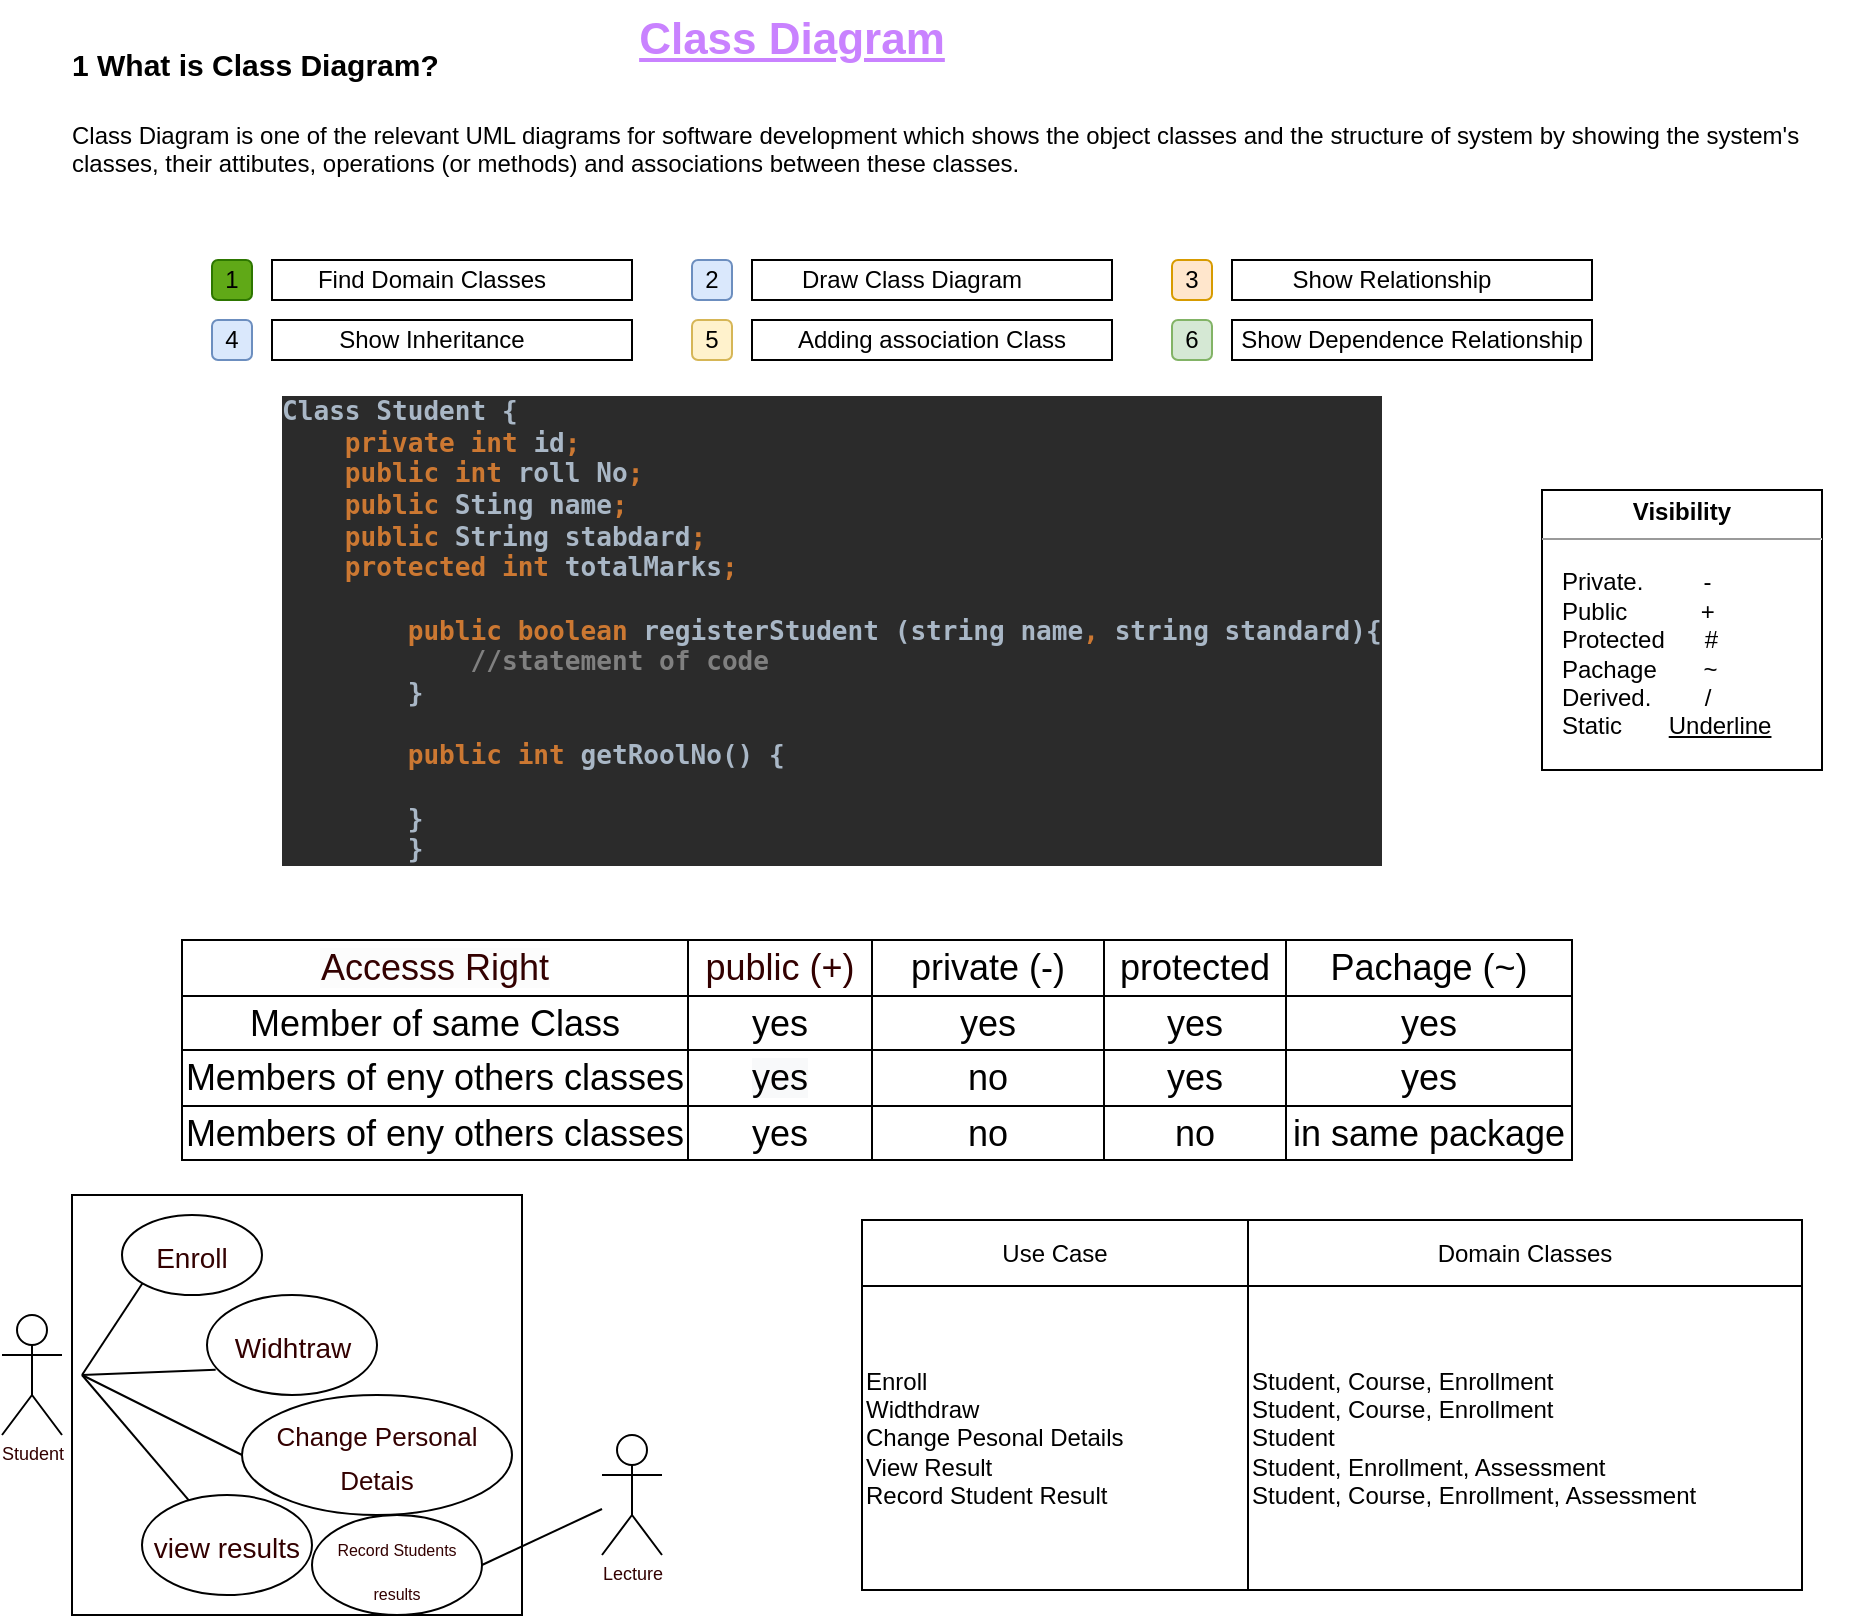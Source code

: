 <mxfile version="14.4.9" type="github" pages="5">
  <diagram id="fcdiCRLa6fh4O1pz1YvY" name="use Cases General">
    <mxGraphModel dx="1372" dy="763" grid="1" gridSize="10" guides="1" tooltips="1" connect="1" arrows="1" fold="1" page="1" pageScale="1" pageWidth="1100" pageHeight="850" math="0" shadow="0">
      <root>
        <mxCell id="yz-MA-khaxjHop5y5BNe-0" />
        <mxCell id="yz-MA-khaxjHop5y5BNe-1" parent="yz-MA-khaxjHop5y5BNe-0" />
        <mxCell id="yz-MA-khaxjHop5y5BNe-148" value="" style="rounded=0;whiteSpace=wrap;html=1;fontSize=18;fontColor=#330000;" parent="yz-MA-khaxjHop5y5BNe-1" vertex="1">
          <mxGeometry x="135" y="597.5" width="225" height="210" as="geometry" />
        </mxCell>
        <mxCell id="yz-MA-khaxjHop5y5BNe-2" value="" style="rounded=0;whiteSpace=wrap;html=1;" parent="yz-MA-khaxjHop5y5BNe-1" vertex="1">
          <mxGeometry x="235" y="130" width="180" height="20" as="geometry" />
        </mxCell>
        <mxCell id="yz-MA-khaxjHop5y5BNe-3" value="Find Domain Classes" style="text;html=1;strokeColor=none;fillColor=none;align=center;verticalAlign=middle;whiteSpace=wrap;rounded=0;" parent="yz-MA-khaxjHop5y5BNe-1" vertex="1">
          <mxGeometry x="255" y="130" width="120" height="20" as="geometry" />
        </mxCell>
        <mxCell id="yz-MA-khaxjHop5y5BNe-7" value="" style="rounded=1;whiteSpace=wrap;html=1;fillColor=#60a917;strokeColor=#2D7600;fontColor=#ffffff;" parent="yz-MA-khaxjHop5y5BNe-1" vertex="1">
          <mxGeometry x="205" y="130" width="20" height="20" as="geometry" />
        </mxCell>
        <mxCell id="yz-MA-khaxjHop5y5BNe-8" value="1" style="text;html=1;align=center;verticalAlign=middle;whiteSpace=wrap;rounded=0;" parent="yz-MA-khaxjHop5y5BNe-1" vertex="1">
          <mxGeometry x="205" y="130" width="20" height="20" as="geometry" />
        </mxCell>
        <mxCell id="yz-MA-khaxjHop5y5BNe-20" value="" style="rounded=0;whiteSpace=wrap;html=1;" parent="yz-MA-khaxjHop5y5BNe-1" vertex="1">
          <mxGeometry x="235" y="160" width="180" height="20" as="geometry" />
        </mxCell>
        <mxCell id="yz-MA-khaxjHop5y5BNe-21" value="Show Inheritance" style="text;html=1;strokeColor=none;fillColor=none;align=center;verticalAlign=middle;whiteSpace=wrap;rounded=0;" parent="yz-MA-khaxjHop5y5BNe-1" vertex="1">
          <mxGeometry x="255" y="160" width="120" height="20" as="geometry" />
        </mxCell>
        <mxCell id="yz-MA-khaxjHop5y5BNe-22" value="" style="rounded=1;whiteSpace=wrap;html=1;fillColor=#dae8fc;strokeColor=#6c8ebf;" parent="yz-MA-khaxjHop5y5BNe-1" vertex="1">
          <mxGeometry x="205" y="160" width="20" height="20" as="geometry" />
        </mxCell>
        <mxCell id="yz-MA-khaxjHop5y5BNe-23" value="4" style="text;html=1;align=center;verticalAlign=middle;whiteSpace=wrap;rounded=0;" parent="yz-MA-khaxjHop5y5BNe-1" vertex="1">
          <mxGeometry x="205" y="160" width="20" height="20" as="geometry" />
        </mxCell>
        <mxCell id="yz-MA-khaxjHop5y5BNe-40" value="" style="rounded=0;whiteSpace=wrap;html=1;" parent="yz-MA-khaxjHop5y5BNe-1" vertex="1">
          <mxGeometry x="475" y="130" width="180" height="20" as="geometry" />
        </mxCell>
        <mxCell id="yz-MA-khaxjHop5y5BNe-41" value="Draw Class Diagram" style="text;html=1;strokeColor=none;fillColor=none;align=center;verticalAlign=middle;whiteSpace=wrap;rounded=0;" parent="yz-MA-khaxjHop5y5BNe-1" vertex="1">
          <mxGeometry x="495" y="130" width="120" height="20" as="geometry" />
        </mxCell>
        <mxCell id="yz-MA-khaxjHop5y5BNe-42" value="" style="rounded=1;whiteSpace=wrap;html=1;fillColor=#dae8fc;strokeColor=#6c8ebf;" parent="yz-MA-khaxjHop5y5BNe-1" vertex="1">
          <mxGeometry x="445" y="130" width="20" height="20" as="geometry" />
        </mxCell>
        <mxCell id="yz-MA-khaxjHop5y5BNe-43" value="2" style="text;html=1;align=center;verticalAlign=middle;whiteSpace=wrap;rounded=0;" parent="yz-MA-khaxjHop5y5BNe-1" vertex="1">
          <mxGeometry x="445" y="130" width="20" height="20" as="geometry" />
        </mxCell>
        <mxCell id="yz-MA-khaxjHop5y5BNe-44" value="" style="rounded=0;whiteSpace=wrap;html=1;" parent="yz-MA-khaxjHop5y5BNe-1" vertex="1">
          <mxGeometry x="475" y="160" width="180" height="20" as="geometry" />
        </mxCell>
        <mxCell id="yz-MA-khaxjHop5y5BNe-45" value="Adding association Class" style="text;html=1;strokeColor=none;fillColor=none;align=center;verticalAlign=middle;whiteSpace=wrap;rounded=0;" parent="yz-MA-khaxjHop5y5BNe-1" vertex="1">
          <mxGeometry x="475" y="160" width="180" height="20" as="geometry" />
        </mxCell>
        <mxCell id="yz-MA-khaxjHop5y5BNe-46" value="" style="rounded=1;whiteSpace=wrap;html=1;fillColor=#fff2cc;strokeColor=#d6b656;" parent="yz-MA-khaxjHop5y5BNe-1" vertex="1">
          <mxGeometry x="445" y="160" width="20" height="20" as="geometry" />
        </mxCell>
        <mxCell id="yz-MA-khaxjHop5y5BNe-47" value="5" style="text;html=1;align=center;verticalAlign=middle;whiteSpace=wrap;rounded=0;" parent="yz-MA-khaxjHop5y5BNe-1" vertex="1">
          <mxGeometry x="445" y="160" width="20" height="20" as="geometry" />
        </mxCell>
        <mxCell id="yz-MA-khaxjHop5y5BNe-48" value="" style="rounded=0;whiteSpace=wrap;html=1;" parent="yz-MA-khaxjHop5y5BNe-1" vertex="1">
          <mxGeometry x="715" y="130" width="180" height="20" as="geometry" />
        </mxCell>
        <mxCell id="yz-MA-khaxjHop5y5BNe-49" value="Show Relationship" style="text;html=1;strokeColor=none;fillColor=none;align=center;verticalAlign=middle;whiteSpace=wrap;rounded=0;" parent="yz-MA-khaxjHop5y5BNe-1" vertex="1">
          <mxGeometry x="735" y="130" width="120" height="20" as="geometry" />
        </mxCell>
        <mxCell id="yz-MA-khaxjHop5y5BNe-50" value="" style="rounded=1;whiteSpace=wrap;html=1;fillColor=#ffe6cc;strokeColor=#d79b00;" parent="yz-MA-khaxjHop5y5BNe-1" vertex="1">
          <mxGeometry x="685" y="130" width="20" height="20" as="geometry" />
        </mxCell>
        <mxCell id="yz-MA-khaxjHop5y5BNe-51" value="3" style="text;html=1;align=center;verticalAlign=middle;whiteSpace=wrap;rounded=0;" parent="yz-MA-khaxjHop5y5BNe-1" vertex="1">
          <mxGeometry x="685" y="130" width="20" height="20" as="geometry" />
        </mxCell>
        <mxCell id="yz-MA-khaxjHop5y5BNe-52" value="" style="rounded=0;whiteSpace=wrap;html=1;" parent="yz-MA-khaxjHop5y5BNe-1" vertex="1">
          <mxGeometry x="715" y="160" width="180" height="20" as="geometry" />
        </mxCell>
        <mxCell id="yz-MA-khaxjHop5y5BNe-53" value="Show Dependence Relationship" style="text;html=1;strokeColor=none;fillColor=none;align=center;verticalAlign=middle;whiteSpace=wrap;rounded=0;" parent="yz-MA-khaxjHop5y5BNe-1" vertex="1">
          <mxGeometry x="715" y="160" width="180" height="20" as="geometry" />
        </mxCell>
        <mxCell id="yz-MA-khaxjHop5y5BNe-54" value="" style="rounded=1;whiteSpace=wrap;html=1;fillColor=#d5e8d4;strokeColor=#82b366;" parent="yz-MA-khaxjHop5y5BNe-1" vertex="1">
          <mxGeometry x="685" y="160" width="20" height="20" as="geometry" />
        </mxCell>
        <mxCell id="yz-MA-khaxjHop5y5BNe-55" value="6" style="text;html=1;align=center;verticalAlign=middle;whiteSpace=wrap;rounded=0;" parent="yz-MA-khaxjHop5y5BNe-1" vertex="1">
          <mxGeometry x="685" y="160" width="20" height="20" as="geometry" />
        </mxCell>
        <mxCell id="yz-MA-khaxjHop5y5BNe-57" value="&lt;h1&gt;&lt;font style=&quot;font-size: 15px&quot;&gt;1 What is Class Diagram?&amp;nbsp;&lt;/font&gt;&lt;/h1&gt;&lt;p&gt;&lt;span style=&quot;text-align: center&quot;&gt;Class Diagram is one of the relevant UML diagrams for software development which shows the object classes and the structure of system by showing the system&#39;s classes, their attibutes, operations (or methods) and associations between these classes.&lt;/span&gt;&lt;br&gt;&lt;/p&gt;" style="text;html=1;strokeColor=none;fillColor=none;spacing=5;spacingTop=-20;whiteSpace=wrap;overflow=hidden;rounded=0;" parent="yz-MA-khaxjHop5y5BNe-1" vertex="1">
          <mxGeometry x="130" y="10" width="900" height="90" as="geometry" />
        </mxCell>
        <mxCell id="yz-MA-khaxjHop5y5BNe-58" value="Class Diagram" style="text;html=1;align=center;verticalAlign=middle;whiteSpace=wrap;rounded=0;fontSize=22;fontStyle=5;fontColor=#C982FF;" parent="yz-MA-khaxjHop5y5BNe-1" vertex="1">
          <mxGeometry x="410" y="10" width="170" height="20" as="geometry" />
        </mxCell>
        <mxCell id="yz-MA-khaxjHop5y5BNe-60" value="&lt;h1 style=&quot;font-size: 18px&quot;&gt;&lt;pre style=&quot;background-color: #2b2b2b ; color: #a9b7c6 ; font-family: &amp;#34;jetbrains mono&amp;#34; , monospace ; font-size: 9.8pt&quot;&gt;Class Student {&lt;br&gt;    &lt;span style=&quot;color: #cc7832&quot;&gt;private int &lt;/span&gt;id&lt;span style=&quot;color: #cc7832&quot;&gt;;&lt;br&gt;&lt;/span&gt;&lt;span style=&quot;color: #cc7832&quot;&gt;    public int &lt;/span&gt;roll No&lt;span style=&quot;color: #cc7832&quot;&gt;;&lt;br&gt;&lt;/span&gt;&lt;span style=&quot;color: #cc7832&quot;&gt;    public &lt;/span&gt;Sting name&lt;span style=&quot;color: #cc7832&quot;&gt;;&lt;br&gt;&lt;/span&gt;&lt;span style=&quot;color: #cc7832&quot;&gt;    public &lt;/span&gt;String stabdard&lt;span style=&quot;color: #cc7832&quot;&gt;;&lt;br&gt;&lt;/span&gt;&lt;span style=&quot;color: #cc7832&quot;&gt;    protected int &lt;/span&gt;totalMarks&lt;span style=&quot;color: #cc7832&quot;&gt;;&lt;br&gt;&lt;/span&gt;&lt;span style=&quot;color: #cc7832&quot;&gt;        &lt;br&gt;&lt;/span&gt;&lt;span style=&quot;color: #cc7832&quot;&gt;        public boolean &lt;/span&gt;registerStudent (string name&lt;span style=&quot;color: #cc7832&quot;&gt;, &lt;/span&gt;string standard){&lt;br&gt;            &lt;span style=&quot;color: #808080&quot;&gt;//statement of code&lt;br&gt;&lt;/span&gt;&lt;span style=&quot;color: #808080&quot;&gt;        &lt;/span&gt;}&lt;br&gt;        &lt;br&gt;        &lt;span style=&quot;color: #cc7832&quot;&gt;public int &lt;/span&gt;getRoolNo() {&lt;br&gt;            &lt;br&gt;        }&lt;br&gt;        }&lt;/pre&gt;&lt;/h1&gt;" style="text;html=1;strokeColor=none;fillColor=none;spacing=0;spacingTop=0;whiteSpace=wrap;overflow=hidden;rounded=0;fontSize=18;fontColor=#330000;" parent="yz-MA-khaxjHop5y5BNe-1" vertex="1">
          <mxGeometry x="240" y="180" width="550" height="270" as="geometry" />
        </mxCell>
        <mxCell id="yz-MA-khaxjHop5y5BNe-64" value="&lt;p style=&quot;margin: 0px ; margin-top: 4px ; text-align: center&quot;&gt;&lt;b&gt;Visibility&lt;/b&gt;&lt;/p&gt;&lt;hr size=&quot;1&quot;&gt;&lt;div style=&quot;height: 2px&quot;&gt;&lt;br&gt;&lt;/div&gt;&lt;div style=&quot;height: 2px&quot;&gt;&amp;nbsp;&lt;/div&gt;&lt;div style=&quot;height: 2px&quot;&gt;&lt;br&gt;&lt;/div&gt;&lt;div style=&quot;height: 2px&quot;&gt;&amp;nbsp; &amp;nbsp;&lt;/div&gt;&lt;div style=&quot;height: 2px&quot;&gt;&lt;span style=&quot;text-align: center&quot;&gt;&amp;nbsp; &amp;nbsp;Private.&amp;nbsp; &amp;nbsp; &amp;nbsp; &amp;nbsp; &amp;nbsp;-&lt;/span&gt;&lt;br style=&quot;text-align: center&quot;&gt;&lt;span style=&quot;text-align: center&quot;&gt;&amp;nbsp; &amp;nbsp;Public&amp;nbsp; &amp;nbsp; &amp;nbsp; &amp;nbsp; &amp;nbsp; &amp;nbsp;+&lt;/span&gt;&lt;br style=&quot;text-align: center&quot;&gt;&lt;span style=&quot;text-align: center&quot;&gt;&amp;nbsp; &amp;nbsp;Protected&amp;nbsp; &amp;nbsp; &amp;nbsp; #&lt;/span&gt;&lt;br style=&quot;text-align: center&quot;&gt;&lt;span style=&quot;text-align: center&quot;&gt;&amp;nbsp; &amp;nbsp;Pachage&amp;nbsp; &amp;nbsp; &amp;nbsp; &amp;nbsp;~&lt;/span&gt;&lt;br style=&quot;text-align: center&quot;&gt;&lt;span style=&quot;text-align: center&quot;&gt;&amp;nbsp; &amp;nbsp;Derived.&amp;nbsp; &amp;nbsp; &amp;nbsp; &amp;nbsp; /&lt;/span&gt;&lt;br style=&quot;text-align: center&quot;&gt;&lt;span style=&quot;text-align: center&quot;&gt;&amp;nbsp; &amp;nbsp;Static&amp;nbsp; &amp;nbsp; &amp;nbsp; &amp;nbsp;&lt;/span&gt;&lt;u style=&quot;text-align: center&quot;&gt;Underline&lt;/u&gt;&lt;br&gt;&lt;/div&gt;" style="verticalAlign=top;align=left;overflow=fill;fontSize=12;fontFamily=Helvetica;html=1;" parent="yz-MA-khaxjHop5y5BNe-1" vertex="1">
          <mxGeometry x="870" y="245" width="140" height="140" as="geometry" />
        </mxCell>
        <mxCell id="yz-MA-khaxjHop5y5BNe-114" value="" style="shape=table;html=1;whiteSpace=wrap;startSize=0;container=1;collapsible=0;childLayout=tableLayout;" parent="yz-MA-khaxjHop5y5BNe-1" vertex="1">
          <mxGeometry x="190" y="470" width="695" height="110" as="geometry" />
        </mxCell>
        <mxCell id="yz-MA-khaxjHop5y5BNe-115" value="" style="shape=partialRectangle;html=1;whiteSpace=wrap;collapsible=0;dropTarget=0;pointerEvents=0;fillColor=none;top=0;left=0;bottom=0;right=0;points=[[0,0.5],[1,0.5]];portConstraint=eastwest;" parent="yz-MA-khaxjHop5y5BNe-114" vertex="1">
          <mxGeometry width="695" height="28" as="geometry" />
        </mxCell>
        <mxCell id="yz-MA-khaxjHop5y5BNe-116" value="&lt;span style=&quot;font-size: 18px ; text-align: -webkit-left ; background-color: rgb(252 , 252 , 252)&quot;&gt;&lt;font color=&quot;#330000&quot;&gt;Accesss Right&lt;/font&gt;&lt;/span&gt;" style="shape=partialRectangle;html=1;whiteSpace=wrap;connectable=0;overflow=hidden;fillColor=none;top=0;left=0;bottom=0;right=0;" parent="yz-MA-khaxjHop5y5BNe-115" vertex="1">
          <mxGeometry width="253" height="28" as="geometry" />
        </mxCell>
        <mxCell id="yz-MA-khaxjHop5y5BNe-117" value="&lt;span style=&quot;font-size: 18px ; text-align: -webkit-left ; background-color: rgb(255 , 255 , 255)&quot;&gt;&lt;font color=&quot;#330000&quot;&gt;public (+)&lt;/font&gt;&lt;/span&gt;" style="shape=partialRectangle;html=1;whiteSpace=wrap;connectable=0;overflow=hidden;fillColor=none;top=0;left=0;bottom=0;right=0;" parent="yz-MA-khaxjHop5y5BNe-115" vertex="1">
          <mxGeometry x="253" width="92" height="28" as="geometry" />
        </mxCell>
        <mxCell id="yz-MA-khaxjHop5y5BNe-118" value="&lt;font style=&quot;font-size: 18px&quot;&gt;private (-)&lt;/font&gt;" style="shape=partialRectangle;html=1;whiteSpace=wrap;connectable=0;overflow=hidden;fillColor=none;top=0;left=0;bottom=0;right=0;" parent="yz-MA-khaxjHop5y5BNe-115" vertex="1">
          <mxGeometry x="345" width="116" height="28" as="geometry" />
        </mxCell>
        <mxCell id="yz-MA-khaxjHop5y5BNe-119" value="&lt;font style=&quot;font-size: 18px&quot;&gt;protected&lt;/font&gt;" style="shape=partialRectangle;html=1;whiteSpace=wrap;connectable=0;overflow=hidden;fillColor=none;top=0;left=0;bottom=0;right=0;" parent="yz-MA-khaxjHop5y5BNe-115" vertex="1">
          <mxGeometry x="461" width="91" height="28" as="geometry" />
        </mxCell>
        <mxCell id="yz-MA-khaxjHop5y5BNe-120" value="&lt;font style=&quot;font-size: 18px&quot;&gt;Pachage (~)&lt;/font&gt;" style="shape=partialRectangle;html=1;whiteSpace=wrap;connectable=0;overflow=hidden;fillColor=none;top=0;left=0;bottom=0;right=0;" parent="yz-MA-khaxjHop5y5BNe-115" vertex="1">
          <mxGeometry x="552" width="143" height="28" as="geometry" />
        </mxCell>
        <mxCell id="yz-MA-khaxjHop5y5BNe-121" value="" style="shape=partialRectangle;html=1;whiteSpace=wrap;collapsible=0;dropTarget=0;pointerEvents=0;fillColor=none;top=0;left=0;bottom=0;right=0;points=[[0,0.5],[1,0.5]];portConstraint=eastwest;" parent="yz-MA-khaxjHop5y5BNe-114" vertex="1">
          <mxGeometry y="28" width="695" height="27" as="geometry" />
        </mxCell>
        <mxCell id="yz-MA-khaxjHop5y5BNe-122" value="&lt;span style=&quot;font-size: 18px ; text-align: left&quot;&gt;Member of same Class&lt;/span&gt;" style="shape=partialRectangle;html=1;whiteSpace=wrap;connectable=0;overflow=hidden;fillColor=none;top=0;left=0;bottom=0;right=0;" parent="yz-MA-khaxjHop5y5BNe-121" vertex="1">
          <mxGeometry width="253" height="27" as="geometry" />
        </mxCell>
        <mxCell id="yz-MA-khaxjHop5y5BNe-123" value="&lt;font style=&quot;font-size: 18px&quot;&gt;yes&lt;/font&gt;" style="shape=partialRectangle;html=1;whiteSpace=wrap;connectable=0;overflow=hidden;fillColor=none;top=0;left=0;bottom=0;right=0;" parent="yz-MA-khaxjHop5y5BNe-121" vertex="1">
          <mxGeometry x="253" width="92" height="27" as="geometry" />
        </mxCell>
        <mxCell id="yz-MA-khaxjHop5y5BNe-124" value="&lt;span style=&quot;font-size: 18px&quot;&gt;yes&lt;/span&gt;" style="shape=partialRectangle;html=1;whiteSpace=wrap;connectable=0;overflow=hidden;fillColor=none;top=0;left=0;bottom=0;right=0;" parent="yz-MA-khaxjHop5y5BNe-121" vertex="1">
          <mxGeometry x="345" width="116" height="27" as="geometry" />
        </mxCell>
        <mxCell id="yz-MA-khaxjHop5y5BNe-125" value="&lt;span style=&quot;font-size: 18px&quot;&gt;yes&lt;/span&gt;" style="shape=partialRectangle;html=1;whiteSpace=wrap;connectable=0;overflow=hidden;fillColor=none;top=0;left=0;bottom=0;right=0;" parent="yz-MA-khaxjHop5y5BNe-121" vertex="1">
          <mxGeometry x="461" width="91" height="27" as="geometry" />
        </mxCell>
        <mxCell id="yz-MA-khaxjHop5y5BNe-126" value="&lt;span style=&quot;font-size: 18px&quot;&gt;yes&lt;/span&gt;" style="shape=partialRectangle;html=1;whiteSpace=wrap;connectable=0;overflow=hidden;fillColor=none;top=0;left=0;bottom=0;right=0;" parent="yz-MA-khaxjHop5y5BNe-121" vertex="1">
          <mxGeometry x="552" width="143" height="27" as="geometry" />
        </mxCell>
        <mxCell id="yz-MA-khaxjHop5y5BNe-127" value="" style="shape=partialRectangle;html=1;whiteSpace=wrap;collapsible=0;dropTarget=0;pointerEvents=0;fillColor=none;top=0;left=0;bottom=0;right=0;points=[[0,0.5],[1,0.5]];portConstraint=eastwest;" parent="yz-MA-khaxjHop5y5BNe-114" vertex="1">
          <mxGeometry y="55" width="695" height="28" as="geometry" />
        </mxCell>
        <mxCell id="yz-MA-khaxjHop5y5BNe-128" value="&lt;span style=&quot;font-size: 18px ; text-align: left&quot;&gt;Members of eny others classes&lt;/span&gt;" style="shape=partialRectangle;html=1;whiteSpace=wrap;connectable=0;overflow=hidden;fillColor=none;top=0;left=0;bottom=0;right=0;" parent="yz-MA-khaxjHop5y5BNe-127" vertex="1">
          <mxGeometry width="253" height="28" as="geometry" />
        </mxCell>
        <mxCell id="yz-MA-khaxjHop5y5BNe-129" value="&lt;meta charset=&quot;utf-8&quot;&gt;&lt;span style=&quot;color: rgb(0, 0, 0); font-family: helvetica; font-size: 18px; font-style: normal; font-weight: 400; letter-spacing: normal; text-align: center; text-indent: 0px; text-transform: none; word-spacing: 0px; background-color: rgb(248, 249, 250); display: inline; float: none;&quot;&gt;yes&lt;/span&gt;" style="shape=partialRectangle;html=1;whiteSpace=wrap;connectable=0;overflow=hidden;fillColor=none;top=0;left=0;bottom=0;right=0;" parent="yz-MA-khaxjHop5y5BNe-127" vertex="1">
          <mxGeometry x="253" width="92" height="28" as="geometry" />
        </mxCell>
        <mxCell id="yz-MA-khaxjHop5y5BNe-130" value="&lt;font style=&quot;font-size: 18px&quot;&gt;no&lt;/font&gt;" style="shape=partialRectangle;html=1;whiteSpace=wrap;connectable=0;overflow=hidden;fillColor=none;top=0;left=0;bottom=0;right=0;" parent="yz-MA-khaxjHop5y5BNe-127" vertex="1">
          <mxGeometry x="345" width="116" height="28" as="geometry" />
        </mxCell>
        <mxCell id="yz-MA-khaxjHop5y5BNe-131" value="&lt;span style=&quot;font-size: 18px&quot;&gt;yes&lt;/span&gt;" style="shape=partialRectangle;html=1;whiteSpace=wrap;connectable=0;overflow=hidden;fillColor=none;top=0;left=0;bottom=0;right=0;" parent="yz-MA-khaxjHop5y5BNe-127" vertex="1">
          <mxGeometry x="461" width="91" height="28" as="geometry" />
        </mxCell>
        <mxCell id="yz-MA-khaxjHop5y5BNe-132" value="&lt;span style=&quot;font-size: 18px&quot;&gt;yes&lt;/span&gt;" style="shape=partialRectangle;html=1;whiteSpace=wrap;connectable=0;overflow=hidden;fillColor=none;top=0;left=0;bottom=0;right=0;" parent="yz-MA-khaxjHop5y5BNe-127" vertex="1">
          <mxGeometry x="552" width="143" height="28" as="geometry" />
        </mxCell>
        <mxCell id="yz-MA-khaxjHop5y5BNe-133" value="" style="shape=partialRectangle;html=1;whiteSpace=wrap;collapsible=0;dropTarget=0;pointerEvents=0;fillColor=none;top=0;left=0;bottom=0;right=0;points=[[0,0.5],[1,0.5]];portConstraint=eastwest;" parent="yz-MA-khaxjHop5y5BNe-114" vertex="1">
          <mxGeometry y="83" width="695" height="27" as="geometry" />
        </mxCell>
        <mxCell id="yz-MA-khaxjHop5y5BNe-134" value="&lt;span style=&quot;font-size: 18px ; text-align: left&quot;&gt;Members of eny others classes&lt;/span&gt;" style="shape=partialRectangle;html=1;whiteSpace=wrap;connectable=0;overflow=hidden;fillColor=none;top=0;left=0;bottom=0;right=0;" parent="yz-MA-khaxjHop5y5BNe-133" vertex="1">
          <mxGeometry width="253" height="27" as="geometry" />
        </mxCell>
        <mxCell id="yz-MA-khaxjHop5y5BNe-135" value="&lt;span style=&quot;font-size: 18px&quot;&gt;yes&lt;/span&gt;" style="shape=partialRectangle;html=1;whiteSpace=wrap;connectable=0;overflow=hidden;fillColor=none;top=0;left=0;bottom=0;right=0;" parent="yz-MA-khaxjHop5y5BNe-133" vertex="1">
          <mxGeometry x="253" width="92" height="27" as="geometry" />
        </mxCell>
        <mxCell id="yz-MA-khaxjHop5y5BNe-136" value="&lt;span style=&quot;font-size: 18px&quot;&gt;no&lt;/span&gt;" style="shape=partialRectangle;html=1;whiteSpace=wrap;connectable=0;overflow=hidden;fillColor=none;top=0;left=0;bottom=0;right=0;" parent="yz-MA-khaxjHop5y5BNe-133" vertex="1">
          <mxGeometry x="345" width="116" height="27" as="geometry" />
        </mxCell>
        <mxCell id="yz-MA-khaxjHop5y5BNe-137" value="&lt;span style=&quot;font-size: 18px&quot;&gt;no&lt;/span&gt;" style="shape=partialRectangle;html=1;whiteSpace=wrap;connectable=0;overflow=hidden;fillColor=none;top=0;left=0;bottom=0;right=0;" parent="yz-MA-khaxjHop5y5BNe-133" vertex="1">
          <mxGeometry x="461" width="91" height="27" as="geometry" />
        </mxCell>
        <mxCell id="yz-MA-khaxjHop5y5BNe-138" value="&lt;span style=&quot;font-size: 18px&quot;&gt;in same package&lt;/span&gt;" style="shape=partialRectangle;html=1;whiteSpace=wrap;connectable=0;overflow=hidden;fillColor=none;top=0;left=0;bottom=0;right=0;" parent="yz-MA-khaxjHop5y5BNe-133" vertex="1">
          <mxGeometry x="552" width="143" height="27" as="geometry" />
        </mxCell>
        <mxCell id="yz-MA-khaxjHop5y5BNe-139" value="&lt;font style=&quot;font-size: 9px&quot;&gt;Student&lt;/font&gt;" style="shape=umlActor;verticalLabelPosition=bottom;verticalAlign=top;html=1;outlineConnect=0;fontSize=18;fontColor=#330000;spacing=-9;" parent="yz-MA-khaxjHop5y5BNe-1" vertex="1">
          <mxGeometry x="100" y="657.5" width="30" height="60" as="geometry" />
        </mxCell>
        <mxCell id="yz-MA-khaxjHop5y5BNe-140" value="&lt;font style=&quot;font-size: 14px&quot;&gt;Enroll&lt;/font&gt;" style="ellipse;whiteSpace=wrap;html=1;fontSize=18;fontColor=#330000;" parent="yz-MA-khaxjHop5y5BNe-1" vertex="1">
          <mxGeometry x="160" y="607.5" width="70" height="40" as="geometry" />
        </mxCell>
        <mxCell id="yz-MA-khaxjHop5y5BNe-141" value="&lt;font style=&quot;font-size: 14px&quot;&gt;Widhtraw&lt;/font&gt;" style="ellipse;whiteSpace=wrap;html=1;fontSize=18;fontColor=#330000;" parent="yz-MA-khaxjHop5y5BNe-1" vertex="1">
          <mxGeometry x="202.5" y="647.5" width="85" height="50" as="geometry" />
        </mxCell>
        <mxCell id="yz-MA-khaxjHop5y5BNe-142" value="&lt;font style=&quot;font-size: 13px&quot;&gt;Change Personal Detais&lt;/font&gt;" style="ellipse;whiteSpace=wrap;html=1;fontSize=18;fontColor=#330000;" parent="yz-MA-khaxjHop5y5BNe-1" vertex="1">
          <mxGeometry x="220" y="697.5" width="135" height="60" as="geometry" />
        </mxCell>
        <mxCell id="yz-MA-khaxjHop5y5BNe-143" value="&lt;font style=&quot;font-size: 14px&quot;&gt;view results&lt;/font&gt;" style="ellipse;whiteSpace=wrap;html=1;fontSize=18;fontColor=#330000;" parent="yz-MA-khaxjHop5y5BNe-1" vertex="1">
          <mxGeometry x="170" y="747.5" width="85" height="50" as="geometry" />
        </mxCell>
        <mxCell id="yz-MA-khaxjHop5y5BNe-144" value="" style="endArrow=none;html=1;fontSize=18;fontColor=#330000;entryX=0;entryY=1;entryDx=0;entryDy=0;" parent="yz-MA-khaxjHop5y5BNe-1" target="yz-MA-khaxjHop5y5BNe-140" edge="1">
          <mxGeometry width="50" height="50" relative="1" as="geometry">
            <mxPoint x="140" y="687.5" as="sourcePoint" />
            <mxPoint x="790" y="427.5" as="targetPoint" />
          </mxGeometry>
        </mxCell>
        <mxCell id="yz-MA-khaxjHop5y5BNe-145" value="" style="endArrow=none;html=1;fontSize=18;fontColor=#330000;entryX=0.051;entryY=0.747;entryDx=0;entryDy=0;entryPerimeter=0;" parent="yz-MA-khaxjHop5y5BNe-1" target="yz-MA-khaxjHop5y5BNe-141" edge="1">
          <mxGeometry width="50" height="50" relative="1" as="geometry">
            <mxPoint x="140" y="687.5" as="sourcePoint" />
            <mxPoint x="180.251" y="651.642" as="targetPoint" />
          </mxGeometry>
        </mxCell>
        <mxCell id="yz-MA-khaxjHop5y5BNe-146" value="" style="endArrow=none;html=1;fontSize=18;fontColor=#330000;entryX=0;entryY=0.5;entryDx=0;entryDy=0;" parent="yz-MA-khaxjHop5y5BNe-1" target="yz-MA-khaxjHop5y5BNe-142" edge="1">
          <mxGeometry width="50" height="50" relative="1" as="geometry">
            <mxPoint x="140" y="687.5" as="sourcePoint" />
            <mxPoint x="244.335" y="684.85" as="targetPoint" />
          </mxGeometry>
        </mxCell>
        <mxCell id="yz-MA-khaxjHop5y5BNe-147" value="" style="endArrow=none;html=1;fontSize=18;fontColor=#330000;" parent="yz-MA-khaxjHop5y5BNe-1" target="yz-MA-khaxjHop5y5BNe-143" edge="1">
          <mxGeometry width="50" height="50" relative="1" as="geometry">
            <mxPoint x="140" y="687.5" as="sourcePoint" />
            <mxPoint x="265" y="727.5" as="targetPoint" />
            <Array as="points" />
          </mxGeometry>
        </mxCell>
        <mxCell id="yz-MA-khaxjHop5y5BNe-149" value="&lt;font style=&quot;font-size: 9px&quot;&gt;Lecture&lt;/font&gt;" style="shape=umlActor;verticalLabelPosition=bottom;verticalAlign=top;html=1;outlineConnect=0;fontSize=18;fontColor=#330000;spacing=-9;" parent="yz-MA-khaxjHop5y5BNe-1" vertex="1">
          <mxGeometry x="400" y="717.5" width="30" height="60" as="geometry" />
        </mxCell>
        <mxCell id="yz-MA-khaxjHop5y5BNe-150" value="&lt;font style=&quot;font-size: 8px&quot;&gt;Record Students results&lt;/font&gt;" style="ellipse;whiteSpace=wrap;html=1;fontSize=18;fontColor=#330000;spacing=1;spacingTop=0;spacingBottom=0;" parent="yz-MA-khaxjHop5y5BNe-1" vertex="1">
          <mxGeometry x="255" y="757.5" width="85" height="50" as="geometry" />
        </mxCell>
        <mxCell id="yz-MA-khaxjHop5y5BNe-151" value="" style="endArrow=none;html=1;fontSize=18;fontColor=#330000;entryX=1;entryY=0.5;entryDx=0;entryDy=0;" parent="yz-MA-khaxjHop5y5BNe-1" source="yz-MA-khaxjHop5y5BNe-149" target="yz-MA-khaxjHop5y5BNe-150" edge="1">
          <mxGeometry width="50" height="50" relative="1" as="geometry">
            <mxPoint x="150" y="697.5" as="sourcePoint" />
            <mxPoint x="203.426" y="760.159" as="targetPoint" />
            <Array as="points" />
          </mxGeometry>
        </mxCell>
        <mxCell id="yz-MA-khaxjHop5y5BNe-152" value="" style="shape=table;html=1;whiteSpace=wrap;startSize=0;container=1;collapsible=0;childLayout=tableLayout;" parent="yz-MA-khaxjHop5y5BNe-1" vertex="1">
          <mxGeometry x="530" y="610" width="470" height="185" as="geometry" />
        </mxCell>
        <mxCell id="yz-MA-khaxjHop5y5BNe-153" value="" style="shape=partialRectangle;html=1;whiteSpace=wrap;collapsible=0;dropTarget=0;pointerEvents=0;fillColor=none;top=0;left=0;bottom=0;right=0;points=[[0,0.5],[1,0.5]];portConstraint=eastwest;" parent="yz-MA-khaxjHop5y5BNe-152" vertex="1">
          <mxGeometry width="470" height="33" as="geometry" />
        </mxCell>
        <mxCell id="yz-MA-khaxjHop5y5BNe-154" value="Use Case" style="shape=partialRectangle;html=1;whiteSpace=wrap;connectable=0;overflow=hidden;fillColor=none;top=0;left=0;bottom=0;right=0;" parent="yz-MA-khaxjHop5y5BNe-153" vertex="1">
          <mxGeometry width="193" height="33" as="geometry" />
        </mxCell>
        <mxCell id="yz-MA-khaxjHop5y5BNe-155" value="Domain Classes" style="shape=partialRectangle;html=1;whiteSpace=wrap;connectable=0;overflow=hidden;fillColor=none;top=0;left=0;bottom=0;right=0;" parent="yz-MA-khaxjHop5y5BNe-153" vertex="1">
          <mxGeometry x="193" width="277" height="33" as="geometry" />
        </mxCell>
        <mxCell id="yz-MA-khaxjHop5y5BNe-156" value="" style="shape=partialRectangle;html=1;whiteSpace=wrap;collapsible=0;dropTarget=0;pointerEvents=0;fillColor=none;top=0;left=0;bottom=0;right=0;points=[[0,0.5],[1,0.5]];portConstraint=eastwest;" parent="yz-MA-khaxjHop5y5BNe-152" vertex="1">
          <mxGeometry y="33" width="470" height="152" as="geometry" />
        </mxCell>
        <mxCell id="yz-MA-khaxjHop5y5BNe-157" value="Enroll&lt;br&gt;Widthdraw&lt;br&gt;Change Pesonal Details&lt;br&gt;View Result&lt;br&gt;Record Student Result" style="shape=partialRectangle;html=1;whiteSpace=wrap;connectable=0;overflow=hidden;fillColor=none;top=0;left=0;bottom=0;right=0;align=left;" parent="yz-MA-khaxjHop5y5BNe-156" vertex="1">
          <mxGeometry width="193" height="152" as="geometry" />
        </mxCell>
        <mxCell id="yz-MA-khaxjHop5y5BNe-158" value="Student, Course, Enrollment&lt;br&gt;Student, Course, Enrollment&lt;br&gt;Student&lt;br&gt;Student, Enrollment, Assessment&lt;br&gt;Student, Course, Enrollment, Assessment" style="shape=partialRectangle;html=1;whiteSpace=wrap;connectable=0;overflow=hidden;fillColor=none;top=0;left=0;bottom=0;right=0;align=left;" parent="yz-MA-khaxjHop5y5BNe-156" vertex="1">
          <mxGeometry x="193" width="277" height="152" as="geometry" />
        </mxCell>
      </root>
    </mxGraphModel>
  </diagram>
  <diagram id="I9TkkmCae7Fegx0QNnbR" name="Association">
    <mxGraphModel dx="1372" dy="763" grid="1" gridSize="10" guides="1" tooltips="1" connect="1" arrows="1" fold="1" page="1" pageScale="1" pageWidth="1100" pageHeight="850" math="0" shadow="0">
      <root>
        <mxCell id="jS5kuhBVpK3UJ9zGbNvH-0" />
        <mxCell id="jS5kuhBVpK3UJ9zGbNvH-1" parent="jS5kuhBVpK3UJ9zGbNvH-0" />
        <mxCell id="vn2JbdTduynw9mhn1Udx-0" value="&lt;span style=&quot;font-size: 14px&quot;&gt;3.1 - Association&lt;/span&gt;" style="rounded=0;whiteSpace=wrap;html=1;" parent="jS5kuhBVpK3UJ9zGbNvH-1" vertex="1">
          <mxGeometry x="141" y="50" width="120" height="20" as="geometry" />
        </mxCell>
        <mxCell id="vn2JbdTduynw9mhn1Udx-2" value="3" style="rounded=1;whiteSpace=wrap;html=1;fillColor=#ffcd28;strokeColor=#d79b00;gradientColor=#ffa500;" parent="jS5kuhBVpK3UJ9zGbNvH-1" vertex="1">
          <mxGeometry x="110" y="50" width="20" height="20" as="geometry" />
        </mxCell>
        <mxCell id="Oj-_sjG7Y5AN-stRVLeT-9" value="" style="edgeStyle=orthogonalEdgeStyle;rounded=0;orthogonalLoop=1;jettySize=auto;html=1;fontSize=18;fontColor=#330000;" parent="jS5kuhBVpK3UJ9zGbNvH-1" source="vn2JbdTduynw9mhn1Udx-4" target="Oj-_sjG7Y5AN-stRVLeT-2" edge="1">
          <mxGeometry relative="1" as="geometry" />
        </mxCell>
        <mxCell id="vn2JbdTduynw9mhn1Udx-4" value="" style="shape=table;html=1;whiteSpace=wrap;startSize=0;container=1;collapsible=0;childLayout=tableLayout;" parent="jS5kuhBVpK3UJ9zGbNvH-1" vertex="1">
          <mxGeometry x="420" y="216" width="160" height="100" as="geometry" />
        </mxCell>
        <mxCell id="vn2JbdTduynw9mhn1Udx-5" value="" style="shape=partialRectangle;html=1;whiteSpace=wrap;collapsible=0;dropTarget=0;pointerEvents=0;fillColor=none;top=0;left=0;bottom=0;right=0;points=[[0,0.5],[1,0.5]];portConstraint=eastwest;" parent="vn2JbdTduynw9mhn1Udx-4" vertex="1">
          <mxGeometry width="160" height="20" as="geometry" />
        </mxCell>
        <mxCell id="vn2JbdTduynw9mhn1Udx-6" value="Student" style="shape=partialRectangle;html=1;whiteSpace=wrap;connectable=0;overflow=hidden;fillColor=none;top=0;left=0;bottom=0;right=0;" parent="vn2JbdTduynw9mhn1Udx-5" vertex="1">
          <mxGeometry width="160" height="20" as="geometry" />
        </mxCell>
        <mxCell id="vn2JbdTduynw9mhn1Udx-7" value="" style="shape=partialRectangle;html=1;whiteSpace=wrap;collapsible=0;dropTarget=0;pointerEvents=0;fillColor=none;top=0;left=0;bottom=0;right=0;points=[[0,0.5],[1,0.5]];portConstraint=eastwest;" parent="vn2JbdTduynw9mhn1Udx-4" vertex="1">
          <mxGeometry y="20" width="160" height="40" as="geometry" />
        </mxCell>
        <mxCell id="vn2JbdTduynw9mhn1Udx-8" value="Attributes" style="shape=partialRectangle;html=1;whiteSpace=wrap;connectable=0;overflow=hidden;fillColor=none;top=0;left=0;bottom=0;right=0;" parent="vn2JbdTduynw9mhn1Udx-7" vertex="1">
          <mxGeometry width="160" height="40" as="geometry" />
        </mxCell>
        <mxCell id="vn2JbdTduynw9mhn1Udx-9" value="" style="shape=partialRectangle;html=1;whiteSpace=wrap;collapsible=0;dropTarget=0;pointerEvents=0;fillColor=none;top=0;left=0;bottom=0;right=0;points=[[0,0.5],[1,0.5]];portConstraint=eastwest;" parent="vn2JbdTduynw9mhn1Udx-4" vertex="1">
          <mxGeometry y="60" width="160" height="40" as="geometry" />
        </mxCell>
        <mxCell id="vn2JbdTduynw9mhn1Udx-10" value="Methods" style="shape=partialRectangle;html=1;whiteSpace=wrap;connectable=0;overflow=hidden;fillColor=none;top=0;left=0;bottom=0;right=0;" parent="vn2JbdTduynw9mhn1Udx-9" vertex="1">
          <mxGeometry width="160" height="40" as="geometry" />
        </mxCell>
        <mxCell id="Oj-_sjG7Y5AN-stRVLeT-2" value="" style="shape=table;html=1;whiteSpace=wrap;startSize=0;container=1;collapsible=0;childLayout=tableLayout;" parent="jS5kuhBVpK3UJ9zGbNvH-1" vertex="1">
          <mxGeometry x="720" y="216" width="160" height="100" as="geometry" />
        </mxCell>
        <mxCell id="Oj-_sjG7Y5AN-stRVLeT-3" value="" style="shape=partialRectangle;html=1;whiteSpace=wrap;collapsible=0;dropTarget=0;pointerEvents=0;fillColor=none;top=0;left=0;bottom=0;right=0;points=[[0,0.5],[1,0.5]];portConstraint=eastwest;" parent="Oj-_sjG7Y5AN-stRVLeT-2" vertex="1">
          <mxGeometry width="160" height="20" as="geometry" />
        </mxCell>
        <mxCell id="Oj-_sjG7Y5AN-stRVLeT-4" value="Course" style="shape=partialRectangle;html=1;whiteSpace=wrap;connectable=0;overflow=hidden;fillColor=none;top=0;left=0;bottom=0;right=0;" parent="Oj-_sjG7Y5AN-stRVLeT-3" vertex="1">
          <mxGeometry width="160" height="20" as="geometry" />
        </mxCell>
        <mxCell id="Oj-_sjG7Y5AN-stRVLeT-5" value="" style="shape=partialRectangle;html=1;whiteSpace=wrap;collapsible=0;dropTarget=0;pointerEvents=0;fillColor=none;top=0;left=0;bottom=0;right=0;points=[[0,0.5],[1,0.5]];portConstraint=eastwest;" parent="Oj-_sjG7Y5AN-stRVLeT-2" vertex="1">
          <mxGeometry y="20" width="160" height="40" as="geometry" />
        </mxCell>
        <mxCell id="Oj-_sjG7Y5AN-stRVLeT-6" value="Attributes" style="shape=partialRectangle;html=1;whiteSpace=wrap;connectable=0;overflow=hidden;fillColor=none;top=0;left=0;bottom=0;right=0;" parent="Oj-_sjG7Y5AN-stRVLeT-5" vertex="1">
          <mxGeometry width="160" height="40" as="geometry" />
        </mxCell>
        <mxCell id="Oj-_sjG7Y5AN-stRVLeT-7" value="" style="shape=partialRectangle;html=1;whiteSpace=wrap;collapsible=0;dropTarget=0;pointerEvents=0;fillColor=none;top=0;left=0;bottom=0;right=0;points=[[0,0.5],[1,0.5]];portConstraint=eastwest;" parent="Oj-_sjG7Y5AN-stRVLeT-2" vertex="1">
          <mxGeometry y="60" width="160" height="40" as="geometry" />
        </mxCell>
        <mxCell id="Oj-_sjG7Y5AN-stRVLeT-8" value="Methods" style="shape=partialRectangle;html=1;whiteSpace=wrap;connectable=0;overflow=hidden;fillColor=none;top=0;left=0;bottom=0;right=0;" parent="Oj-_sjG7Y5AN-stRVLeT-7" vertex="1">
          <mxGeometry width="160" height="40" as="geometry" />
        </mxCell>
        <mxCell id="Oj-_sjG7Y5AN-stRVLeT-10" value="&lt;font style=&quot;font-size: 14px&quot;&gt;choses -&amp;gt;&amp;nbsp; 1..*&lt;/font&gt;" style="text;html=1;strokeColor=none;fillColor=none;align=center;verticalAlign=middle;whiteSpace=wrap;rounded=0;fontSize=18;fontColor=#330000;" parent="jS5kuhBVpK3UJ9zGbNvH-1" vertex="1">
          <mxGeometry x="610" y="246" width="100" height="20" as="geometry" />
        </mxCell>
        <mxCell id="Oj-_sjG7Y5AN-stRVLeT-28" value="&lt;span style=&quot;font-size: 14px&quot;&gt;+&lt;/span&gt;" style="rounded=0;whiteSpace=wrap;html=1;" parent="jS5kuhBVpK3UJ9zGbNvH-1" vertex="1">
          <mxGeometry x="274" y="50" width="20" height="20" as="geometry" />
        </mxCell>
        <mxCell id="Oj-_sjG7Y5AN-stRVLeT-32" value="&lt;span style=&quot;font-size: 14px&quot;&gt;Label&lt;/span&gt;" style="rounded=0;whiteSpace=wrap;html=1;" parent="jS5kuhBVpK3UJ9zGbNvH-1" vertex="1">
          <mxGeometry x="314" y="50" width="40" height="20" as="geometry" />
        </mxCell>
        <mxCell id="Oj-_sjG7Y5AN-stRVLeT-33" value="&lt;span style=&quot;font-size: 14px&quot;&gt;+&lt;/span&gt;" style="rounded=0;whiteSpace=wrap;html=1;" parent="jS5kuhBVpK3UJ9zGbNvH-1" vertex="1">
          <mxGeometry x="404" y="50" width="20" height="20" as="geometry" />
        </mxCell>
        <mxCell id="Oj-_sjG7Y5AN-stRVLeT-34" value="" style="edgeStyle=orthogonalEdgeStyle;rounded=0;orthogonalLoop=1;jettySize=auto;html=1;fontSize=18;fontColor=#330000;" parent="jS5kuhBVpK3UJ9zGbNvH-1" edge="1">
          <mxGeometry relative="1" as="geometry">
            <mxPoint x="364" y="59.5" as="sourcePoint" />
            <mxPoint x="394" y="60" as="targetPoint" />
          </mxGeometry>
        </mxCell>
        <mxCell id="Oj-_sjG7Y5AN-stRVLeT-35" value="&lt;span style=&quot;font-size: 14px&quot;&gt;Multiplicity&lt;/span&gt;" style="rounded=0;whiteSpace=wrap;html=1;" parent="jS5kuhBVpK3UJ9zGbNvH-1" vertex="1">
          <mxGeometry x="434" y="50" width="90" height="20" as="geometry" />
        </mxCell>
        <mxCell id="NDk4ueLRNUKxqw-ha5td-13" value="" style="group" parent="jS5kuhBVpK3UJ9zGbNvH-1" vertex="1" connectable="0">
          <mxGeometry x="120" y="206" width="335" height="203" as="geometry" />
        </mxCell>
        <mxCell id="NDk4ueLRNUKxqw-ha5td-0" value="" style="rounded=1;whiteSpace=wrap;html=1;fontSize=18;fontColor=#330000;strokeColor=#A9C4EB;align=left;rotation=90;arcSize=5;shadow=1;" parent="NDk4ueLRNUKxqw-ha5td-13" vertex="1">
          <mxGeometry x="10" y="-46" width="177.5" height="249" as="geometry" />
        </mxCell>
        <mxCell id="NDk4ueLRNUKxqw-ha5td-1" value="&lt;span style=&quot;font-size: x-small&quot;&gt;Exactly One&lt;/span&gt;" style="rounded=0;whiteSpace=wrap;html=1;strokeColor=#A9C4EB;fontSize=18;fontColor=#330000;align=left;" parent="NDk4ueLRNUKxqw-ha5td-13" vertex="1">
          <mxGeometry width="130" height="20" as="geometry" />
        </mxCell>
        <mxCell id="NDk4ueLRNUKxqw-ha5td-2" value="&lt;span style=&quot;font-size: x-small&quot;&gt;Zero or More&lt;/span&gt;" style="rounded=0;whiteSpace=wrap;html=1;strokeColor=#A9C4EB;fontSize=18;fontColor=#330000;align=left;" parent="NDk4ueLRNUKxqw-ha5td-13" vertex="1">
          <mxGeometry y="27" width="130" height="20" as="geometry" />
        </mxCell>
        <mxCell id="NDk4ueLRNUKxqw-ha5td-3" value="&lt;span style=&quot;font-size: x-small&quot;&gt;One or More&lt;/span&gt;" style="rounded=0;whiteSpace=wrap;html=1;strokeColor=#A9C4EB;fontSize=18;fontColor=#330000;align=left;" parent="NDk4ueLRNUKxqw-ha5td-13" vertex="1">
          <mxGeometry y="54" width="130" height="20" as="geometry" />
        </mxCell>
        <mxCell id="NDk4ueLRNUKxqw-ha5td-4" value="&lt;span style=&quot;font-size: x-small&quot;&gt;Specifield Rage&lt;/span&gt;" style="rounded=0;whiteSpace=wrap;html=1;strokeColor=#A9C4EB;fontSize=18;fontColor=#330000;align=left;" parent="NDk4ueLRNUKxqw-ha5td-13" vertex="1">
          <mxGeometry y="82" width="130" height="20" as="geometry" />
        </mxCell>
        <mxCell id="NDk4ueLRNUKxqw-ha5td-5" value="&lt;span style=&quot;font-size: x-small&quot;&gt;Multiple Disjoint&lt;/span&gt;" style="rounded=0;whiteSpace=wrap;html=1;strokeColor=#A9C4EB;fontSize=18;fontColor=#330000;align=left;" parent="NDk4ueLRNUKxqw-ha5td-13" vertex="1">
          <mxGeometry y="110" width="130" height="20" as="geometry" />
        </mxCell>
        <mxCell id="NDk4ueLRNUKxqw-ha5td-6" value="&lt;span style=&quot;font-size: x-small&quot;&gt;one or Other&lt;/span&gt;" style="rounded=0;whiteSpace=wrap;html=1;strokeColor=#A9C4EB;fontSize=18;fontColor=#330000;align=left;" parent="NDk4ueLRNUKxqw-ha5td-13" vertex="1">
          <mxGeometry y="137" width="130" height="20" as="geometry" />
        </mxCell>
        <mxCell id="NDk4ueLRNUKxqw-ha5td-7" value="&lt;span style=&quot;font-size: x-small&quot;&gt;1&lt;/span&gt;" style="rounded=0;whiteSpace=wrap;html=1;strokeColor=#A9C4EB;fontSize=18;fontColor=#330000;align=left;" parent="NDk4ueLRNUKxqw-ha5td-13" vertex="1">
          <mxGeometry x="160" width="40" height="20" as="geometry" />
        </mxCell>
        <mxCell id="NDk4ueLRNUKxqw-ha5td-8" value="&lt;span style=&quot;font-size: x-small&quot;&gt;0..*&lt;/span&gt;" style="rounded=0;whiteSpace=wrap;html=1;strokeColor=#A9C4EB;fontSize=18;fontColor=#330000;align=left;" parent="NDk4ueLRNUKxqw-ha5td-13" vertex="1">
          <mxGeometry x="160" y="27" width="40" height="20" as="geometry" />
        </mxCell>
        <mxCell id="NDk4ueLRNUKxqw-ha5td-9" value="&lt;span style=&quot;font-size: x-small&quot;&gt;1..*&lt;/span&gt;" style="rounded=0;whiteSpace=wrap;html=1;strokeColor=#A9C4EB;fontSize=18;fontColor=#330000;align=left;" parent="NDk4ueLRNUKxqw-ha5td-13" vertex="1">
          <mxGeometry x="160" y="54" width="40" height="20" as="geometry" />
        </mxCell>
        <mxCell id="NDk4ueLRNUKxqw-ha5td-10" value="&lt;span style=&quot;font-size: x-small&quot;&gt;2..4&lt;/span&gt;" style="rounded=0;whiteSpace=wrap;html=1;strokeColor=#A9C4EB;fontSize=18;fontColor=#330000;align=left;" parent="NDk4ueLRNUKxqw-ha5td-13" vertex="1">
          <mxGeometry x="160" y="82" width="40" height="20" as="geometry" />
        </mxCell>
        <mxCell id="NDk4ueLRNUKxqw-ha5td-11" value="&lt;span style=&quot;font-size: x-small&quot;&gt;2,4..6,8&lt;/span&gt;" style="rounded=0;whiteSpace=wrap;html=1;strokeColor=#A9C4EB;fontSize=18;fontColor=#330000;align=left;" parent="NDk4ueLRNUKxqw-ha5td-13" vertex="1">
          <mxGeometry x="160" y="110" width="40" height="20" as="geometry" />
        </mxCell>
        <mxCell id="NDk4ueLRNUKxqw-ha5td-12" value="&lt;span style=&quot;font-size: x-small&quot;&gt;2,4&lt;/span&gt;" style="rounded=0;whiteSpace=wrap;html=1;strokeColor=#A9C4EB;fontSize=18;fontColor=#330000;align=left;" parent="NDk4ueLRNUKxqw-ha5td-13" vertex="1">
          <mxGeometry x="160" y="137" width="40" height="20" as="geometry" />
        </mxCell>
        <mxCell id="P1bThM3bS7Q-xMzfgL7E-0" value="Where ever the association relationship, there must be multiplicity.&lt;br&gt;Different possible option and notation for the Multiplicity are:" style="rounded=0;whiteSpace=wrap;html=1;shadow=0;strokeColor=#A9C4EB;fontSize=18;fontColor=#330000;align=left;strokeWidth=2;" parent="jS5kuhBVpK3UJ9zGbNvH-1" vertex="1">
          <mxGeometry x="90" y="100" width="690" height="60" as="geometry" />
        </mxCell>
        <mxCell id="xxrTOKEo8Kbn0FS3OYj2-1" value="" style="shape=table;html=1;whiteSpace=wrap;startSize=0;container=1;collapsible=0;childLayout=tableLayout;" vertex="1" parent="jS5kuhBVpK3UJ9zGbNvH-1">
          <mxGeometry x="400" y="660" width="160" height="100" as="geometry" />
        </mxCell>
        <mxCell id="xxrTOKEo8Kbn0FS3OYj2-2" value="" style="shape=partialRectangle;html=1;whiteSpace=wrap;collapsible=0;dropTarget=0;pointerEvents=0;fillColor=none;top=0;left=0;bottom=0;right=0;points=[[0,0.5],[1,0.5]];portConstraint=eastwest;" vertex="1" parent="xxrTOKEo8Kbn0FS3OYj2-1">
          <mxGeometry width="160" height="20" as="geometry" />
        </mxCell>
        <mxCell id="xxrTOKEo8Kbn0FS3OYj2-3" value="Class Name" style="shape=partialRectangle;html=1;whiteSpace=wrap;connectable=0;overflow=hidden;fillColor=none;top=0;left=0;bottom=0;right=0;" vertex="1" parent="xxrTOKEo8Kbn0FS3OYj2-2">
          <mxGeometry width="160" height="20" as="geometry" />
        </mxCell>
        <mxCell id="xxrTOKEo8Kbn0FS3OYj2-4" value="" style="shape=partialRectangle;html=1;whiteSpace=wrap;collapsible=0;dropTarget=0;pointerEvents=0;fillColor=none;top=0;left=0;bottom=0;right=0;points=[[0,0.5],[1,0.5]];portConstraint=eastwest;" vertex="1" parent="xxrTOKEo8Kbn0FS3OYj2-1">
          <mxGeometry y="20" width="160" height="40" as="geometry" />
        </mxCell>
        <mxCell id="xxrTOKEo8Kbn0FS3OYj2-5" value="Attributes" style="shape=partialRectangle;html=1;whiteSpace=wrap;connectable=0;overflow=hidden;fillColor=none;top=0;left=0;bottom=0;right=0;" vertex="1" parent="xxrTOKEo8Kbn0FS3OYj2-4">
          <mxGeometry width="160" height="40" as="geometry" />
        </mxCell>
        <mxCell id="xxrTOKEo8Kbn0FS3OYj2-6" value="" style="shape=partialRectangle;html=1;whiteSpace=wrap;collapsible=0;dropTarget=0;pointerEvents=0;fillColor=none;top=0;left=0;bottom=0;right=0;points=[[0,0.5],[1,0.5]];portConstraint=eastwest;" vertex="1" parent="xxrTOKEo8Kbn0FS3OYj2-1">
          <mxGeometry y="60" width="160" height="40" as="geometry" />
        </mxCell>
        <mxCell id="xxrTOKEo8Kbn0FS3OYj2-7" value="Methods" style="shape=partialRectangle;html=1;whiteSpace=wrap;connectable=0;overflow=hidden;fillColor=none;top=0;left=0;bottom=0;right=0;" vertex="1" parent="xxrTOKEo8Kbn0FS3OYj2-6">
          <mxGeometry width="160" height="40" as="geometry" />
        </mxCell>
        <mxCell id="xxrTOKEo8Kbn0FS3OYj2-8" value="" style="shape=table;html=1;whiteSpace=wrap;startSize=0;container=1;collapsible=0;childLayout=tableLayout;" vertex="1" parent="jS5kuhBVpK3UJ9zGbNvH-1">
          <mxGeometry x="700" y="660" width="160" height="100" as="geometry" />
        </mxCell>
        <mxCell id="xxrTOKEo8Kbn0FS3OYj2-9" value="" style="shape=partialRectangle;html=1;whiteSpace=wrap;collapsible=0;dropTarget=0;pointerEvents=0;fillColor=none;top=0;left=0;bottom=0;right=0;points=[[0,0.5],[1,0.5]];portConstraint=eastwest;" vertex="1" parent="xxrTOKEo8Kbn0FS3OYj2-8">
          <mxGeometry width="160" height="20" as="geometry" />
        </mxCell>
        <mxCell id="xxrTOKEo8Kbn0FS3OYj2-10" value="Class Name" style="shape=partialRectangle;html=1;whiteSpace=wrap;connectable=0;overflow=hidden;fillColor=none;top=0;left=0;bottom=0;right=0;" vertex="1" parent="xxrTOKEo8Kbn0FS3OYj2-9">
          <mxGeometry width="160" height="20" as="geometry" />
        </mxCell>
        <mxCell id="xxrTOKEo8Kbn0FS3OYj2-11" value="" style="shape=partialRectangle;html=1;whiteSpace=wrap;collapsible=0;dropTarget=0;pointerEvents=0;fillColor=none;top=0;left=0;bottom=0;right=0;points=[[0,0.5],[1,0.5]];portConstraint=eastwest;" vertex="1" parent="xxrTOKEo8Kbn0FS3OYj2-8">
          <mxGeometry y="20" width="160" height="40" as="geometry" />
        </mxCell>
        <mxCell id="xxrTOKEo8Kbn0FS3OYj2-12" value="Attributes" style="shape=partialRectangle;html=1;whiteSpace=wrap;connectable=0;overflow=hidden;fillColor=none;top=0;left=0;bottom=0;right=0;" vertex="1" parent="xxrTOKEo8Kbn0FS3OYj2-11">
          <mxGeometry width="160" height="40" as="geometry" />
        </mxCell>
        <mxCell id="xxrTOKEo8Kbn0FS3OYj2-13" value="" style="shape=partialRectangle;html=1;whiteSpace=wrap;collapsible=0;dropTarget=0;pointerEvents=0;fillColor=none;top=0;left=0;bottom=0;right=0;points=[[0,0.5],[1,0.5]];portConstraint=eastwest;" vertex="1" parent="xxrTOKEo8Kbn0FS3OYj2-8">
          <mxGeometry y="60" width="160" height="40" as="geometry" />
        </mxCell>
        <mxCell id="xxrTOKEo8Kbn0FS3OYj2-14" value="Methods" style="shape=partialRectangle;html=1;whiteSpace=wrap;connectable=0;overflow=hidden;fillColor=none;top=0;left=0;bottom=0;right=0;" vertex="1" parent="xxrTOKEo8Kbn0FS3OYj2-13">
          <mxGeometry width="160" height="40" as="geometry" />
        </mxCell>
        <mxCell id="xxrTOKEo8Kbn0FS3OYj2-15" value="&lt;font style=&quot;font-size: 14px&quot;&gt;College&lt;br&gt;Library&lt;br&gt;Rooms&lt;br&gt;EmployList&lt;br&gt;Car&lt;br&gt;Hospital&lt;br&gt;Comomputer&lt;br&gt;Team&lt;br&gt;&lt;/font&gt;" style="text;html=1;strokeColor=none;fillColor=none;align=center;verticalAlign=middle;whiteSpace=wrap;rounded=0;fontSize=18;fontColor=#330000;" vertex="1" parent="jS5kuhBVpK3UJ9zGbNvH-1">
          <mxGeometry x="260" y="620" width="90" height="140" as="geometry" />
        </mxCell>
        <mxCell id="xxrTOKEo8Kbn0FS3OYj2-16" value="&lt;font size=&quot;1&quot;&gt;Aggregation is a special type of weaker Whole - Part association relationship beteen two classes where &lt;b&gt;the part can exist &lt;/b&gt;separately from the whole. &lt;b&gt;If the part has been deleted the whole will not be deleted.&lt;/b&gt;&lt;/font&gt;" style="rounded=1;whiteSpace=wrap;html=1;fontSize=18;fontColor=#330000;strokeColor=#A9C4EB;align=left;" vertex="1" parent="jS5kuhBVpK3UJ9zGbNvH-1">
          <mxGeometry x="220" y="520" width="570" height="60" as="geometry" />
        </mxCell>
        <mxCell id="xxrTOKEo8Kbn0FS3OYj2-17" value="&lt;span style=&quot;font-size: 14px&quot;&gt;3.2 - Aggregation&lt;/span&gt;" style="rounded=0;whiteSpace=wrap;html=1;" vertex="1" parent="jS5kuhBVpK3UJ9zGbNvH-1">
          <mxGeometry x="250" y="460" width="200" height="20" as="geometry" />
        </mxCell>
        <mxCell id="xxrTOKEo8Kbn0FS3OYj2-18" value="3" style="rounded=1;whiteSpace=wrap;html=1;fillColor=#ffcd28;strokeColor=#d79b00;gradientColor=#ffa500;" vertex="1" parent="jS5kuhBVpK3UJ9zGbNvH-1">
          <mxGeometry x="220" y="460" width="20" height="20" as="geometry" />
        </mxCell>
        <mxCell id="xxrTOKEo8Kbn0FS3OYj2-19" value="Whole" style="text;html=1;strokeColor=none;fillColor=none;align=center;verticalAlign=middle;whiteSpace=wrap;rounded=0;" vertex="1" parent="jS5kuhBVpK3UJ9zGbNvH-1">
          <mxGeometry x="460" y="780" width="40" height="20" as="geometry" />
        </mxCell>
        <mxCell id="xxrTOKEo8Kbn0FS3OYj2-20" value="Part" style="text;html=1;strokeColor=none;fillColor=none;align=center;verticalAlign=middle;whiteSpace=wrap;rounded=0;" vertex="1" parent="jS5kuhBVpK3UJ9zGbNvH-1">
          <mxGeometry x="770" y="780" width="40" height="20" as="geometry" />
        </mxCell>
        <mxCell id="Xsk4-NuXjlJAx1JhxbJg-0" value="" style="endArrow=diamondThin;endFill=0;endSize=24;html=1;exitX=0;exitY=1;exitDx=0;exitDy=0;exitPerimeter=0;entryX=0.981;entryY=-0.025;entryDx=0;entryDy=0;entryPerimeter=0;" edge="1" parent="jS5kuhBVpK3UJ9zGbNvH-1" source="xxrTOKEo8Kbn0FS3OYj2-11" target="xxrTOKEo8Kbn0FS3OYj2-6">
          <mxGeometry width="160" relative="1" as="geometry">
            <mxPoint x="150" y="730" as="sourcePoint" />
            <mxPoint x="590" y="730" as="targetPoint" />
          </mxGeometry>
        </mxCell>
        <mxCell id="Xsk4-NuXjlJAx1JhxbJg-2" value="" style="shape=curlyBracket;whiteSpace=wrap;html=1;rounded=1;direction=west;" vertex="1" parent="jS5kuhBVpK3UJ9zGbNvH-1">
          <mxGeometry x="370" y="610" width="20" height="120" as="geometry" />
        </mxCell>
        <mxCell id="Xsk4-NuXjlJAx1JhxbJg-3" value="&lt;span style=&quot;font-size: 14px&quot;&gt;Student&lt;br&gt;Book&lt;br&gt;Wall&lt;br&gt;Employee&lt;br&gt;Engine&lt;br&gt;Doctor&lt;br&gt;Mouse&lt;br&gt;&lt;/span&gt;" style="text;html=1;strokeColor=none;fillColor=none;align=center;verticalAlign=middle;whiteSpace=wrap;rounded=0;fontSize=18;fontColor=#330000;" vertex="1" parent="jS5kuhBVpK3UJ9zGbNvH-1">
          <mxGeometry x="900" y="590" width="60" height="160" as="geometry" />
        </mxCell>
        <mxCell id="Xsk4-NuXjlJAx1JhxbJg-4" value="" style="shape=curlyBracket;whiteSpace=wrap;html=1;rounded=1;direction=east;" vertex="1" parent="jS5kuhBVpK3UJ9zGbNvH-1">
          <mxGeometry x="870" y="610" width="20" height="120" as="geometry" />
        </mxCell>
      </root>
    </mxGraphModel>
  </diagram>
  <diagram id="N48PDoM8dCw_6UlNJ3DZ" name="Composition">
    <mxGraphModel dx="1372" dy="763" grid="1" gridSize="10" guides="1" tooltips="1" connect="1" arrows="1" fold="1" page="1" pageScale="1" pageWidth="1100" pageHeight="850" math="0" shadow="0">
      <root>
        <mxCell id="7JXBE12i0Uqwjk8bAvVD-0" />
        <mxCell id="7JXBE12i0Uqwjk8bAvVD-1" parent="7JXBE12i0Uqwjk8bAvVD-0" />
        <mxCell id="JANwSptui5AmFKmKmmyA-0" value="" style="shape=table;html=1;whiteSpace=wrap;startSize=0;container=1;collapsible=0;childLayout=tableLayout;" vertex="1" parent="7JXBE12i0Uqwjk8bAvVD-1">
          <mxGeometry x="300" y="230" width="160" height="100" as="geometry" />
        </mxCell>
        <mxCell id="JANwSptui5AmFKmKmmyA-1" value="" style="shape=partialRectangle;html=1;whiteSpace=wrap;collapsible=0;dropTarget=0;pointerEvents=0;fillColor=none;top=0;left=0;bottom=0;right=0;points=[[0,0.5],[1,0.5]];portConstraint=eastwest;" vertex="1" parent="JANwSptui5AmFKmKmmyA-0">
          <mxGeometry width="160" height="20" as="geometry" />
        </mxCell>
        <mxCell id="JANwSptui5AmFKmKmmyA-2" value="User" style="shape=partialRectangle;html=1;whiteSpace=wrap;connectable=0;overflow=hidden;fillColor=none;top=0;left=0;bottom=0;right=0;" vertex="1" parent="JANwSptui5AmFKmKmmyA-1">
          <mxGeometry width="160" height="20" as="geometry" />
        </mxCell>
        <mxCell id="JANwSptui5AmFKmKmmyA-3" value="" style="shape=partialRectangle;html=1;whiteSpace=wrap;collapsible=0;dropTarget=0;pointerEvents=0;fillColor=none;top=0;left=0;bottom=0;right=0;points=[[0,0.5],[1,0.5]];portConstraint=eastwest;" vertex="1" parent="JANwSptui5AmFKmKmmyA-0">
          <mxGeometry y="20" width="160" height="40" as="geometry" />
        </mxCell>
        <mxCell id="JANwSptui5AmFKmKmmyA-4" value="Attributes" style="shape=partialRectangle;html=1;whiteSpace=wrap;connectable=0;overflow=hidden;fillColor=none;top=0;left=0;bottom=0;right=0;" vertex="1" parent="JANwSptui5AmFKmKmmyA-3">
          <mxGeometry width="160" height="40" as="geometry" />
        </mxCell>
        <mxCell id="JANwSptui5AmFKmKmmyA-5" value="" style="shape=partialRectangle;html=1;whiteSpace=wrap;collapsible=0;dropTarget=0;pointerEvents=0;fillColor=none;top=0;left=0;bottom=0;right=0;points=[[0,0.5],[1,0.5]];portConstraint=eastwest;" vertex="1" parent="JANwSptui5AmFKmKmmyA-0">
          <mxGeometry y="60" width="160" height="40" as="geometry" />
        </mxCell>
        <mxCell id="JANwSptui5AmFKmKmmyA-6" value="Methods" style="shape=partialRectangle;html=1;whiteSpace=wrap;connectable=0;overflow=hidden;fillColor=none;top=0;left=0;bottom=0;right=0;" vertex="1" parent="JANwSptui5AmFKmKmmyA-5">
          <mxGeometry width="160" height="40" as="geometry" />
        </mxCell>
        <mxCell id="JANwSptui5AmFKmKmmyA-7" value="" style="shape=table;html=1;whiteSpace=wrap;startSize=0;container=1;collapsible=0;childLayout=tableLayout;" vertex="1" parent="7JXBE12i0Uqwjk8bAvVD-1">
          <mxGeometry x="600" y="230" width="160" height="100" as="geometry" />
        </mxCell>
        <mxCell id="JANwSptui5AmFKmKmmyA-8" value="" style="shape=partialRectangle;html=1;whiteSpace=wrap;collapsible=0;dropTarget=0;pointerEvents=0;fillColor=none;top=0;left=0;bottom=0;right=0;points=[[0,0.5],[1,0.5]];portConstraint=eastwest;" vertex="1" parent="JANwSptui5AmFKmKmmyA-7">
          <mxGeometry width="160" height="20" as="geometry" />
        </mxCell>
        <mxCell id="JANwSptui5AmFKmKmmyA-9" value="Cart Shopping" style="shape=partialRectangle;html=1;whiteSpace=wrap;connectable=0;overflow=hidden;fillColor=none;top=0;left=0;bottom=0;right=0;" vertex="1" parent="JANwSptui5AmFKmKmmyA-8">
          <mxGeometry width="160" height="20" as="geometry" />
        </mxCell>
        <mxCell id="JANwSptui5AmFKmKmmyA-10" value="" style="shape=partialRectangle;html=1;whiteSpace=wrap;collapsible=0;dropTarget=0;pointerEvents=0;fillColor=none;top=0;left=0;bottom=0;right=0;points=[[0,0.5],[1,0.5]];portConstraint=eastwest;" vertex="1" parent="JANwSptui5AmFKmKmmyA-7">
          <mxGeometry y="20" width="160" height="40" as="geometry" />
        </mxCell>
        <mxCell id="JANwSptui5AmFKmKmmyA-11" value="Attributes" style="shape=partialRectangle;html=1;whiteSpace=wrap;connectable=0;overflow=hidden;fillColor=none;top=0;left=0;bottom=0;right=0;" vertex="1" parent="JANwSptui5AmFKmKmmyA-10">
          <mxGeometry width="160" height="40" as="geometry" />
        </mxCell>
        <mxCell id="JANwSptui5AmFKmKmmyA-12" value="" style="shape=partialRectangle;html=1;whiteSpace=wrap;collapsible=0;dropTarget=0;pointerEvents=0;fillColor=none;top=0;left=0;bottom=0;right=0;points=[[0,0.5],[1,0.5]];portConstraint=eastwest;" vertex="1" parent="JANwSptui5AmFKmKmmyA-7">
          <mxGeometry y="60" width="160" height="40" as="geometry" />
        </mxCell>
        <mxCell id="JANwSptui5AmFKmKmmyA-13" value="Methods" style="shape=partialRectangle;html=1;whiteSpace=wrap;connectable=0;overflow=hidden;fillColor=none;top=0;left=0;bottom=0;right=0;" vertex="1" parent="JANwSptui5AmFKmKmmyA-12">
          <mxGeometry width="160" height="40" as="geometry" />
        </mxCell>
        <mxCell id="JANwSptui5AmFKmKmmyA-14" value="&lt;font size=&quot;1&quot;&gt;It is also a special type of whole - part relationship beteen two classes where the part cannopt exist separetely from the whole.&amp;nbsp;&lt;/font&gt;" style="rounded=1;whiteSpace=wrap;html=1;fontSize=18;fontColor=#330000;strokeColor=#A9C4EB;align=left;" vertex="1" parent="7JXBE12i0Uqwjk8bAvVD-1">
          <mxGeometry x="120" y="90" width="570" height="60" as="geometry" />
        </mxCell>
        <mxCell id="JANwSptui5AmFKmKmmyA-15" value="&lt;span style=&quot;font-size: 14px&quot;&gt;3.3 - Composition&lt;/span&gt;" style="rounded=0;whiteSpace=wrap;html=1;" vertex="1" parent="7JXBE12i0Uqwjk8bAvVD-1">
          <mxGeometry x="150" y="30" width="200" height="20" as="geometry" />
        </mxCell>
        <mxCell id="JANwSptui5AmFKmKmmyA-16" value="3" style="rounded=1;whiteSpace=wrap;html=1;fillColor=#ffcd28;strokeColor=#d79b00;gradientColor=#ffa500;" vertex="1" parent="7JXBE12i0Uqwjk8bAvVD-1">
          <mxGeometry x="120" y="30" width="20" height="20" as="geometry" />
        </mxCell>
        <mxCell id="JANwSptui5AmFKmKmmyA-17" value="Whole" style="text;html=1;strokeColor=none;fillColor=none;align=center;verticalAlign=middle;whiteSpace=wrap;rounded=0;" vertex="1" parent="7JXBE12i0Uqwjk8bAvVD-1">
          <mxGeometry x="360" y="350" width="40" height="20" as="geometry" />
        </mxCell>
        <mxCell id="JANwSptui5AmFKmKmmyA-18" value="Part" style="text;html=1;strokeColor=none;fillColor=none;align=center;verticalAlign=middle;whiteSpace=wrap;rounded=0;" vertex="1" parent="7JXBE12i0Uqwjk8bAvVD-1">
          <mxGeometry x="670" y="350" width="40" height="20" as="geometry" />
        </mxCell>
        <mxCell id="JANwSptui5AmFKmKmmyA-20" value="" style="shape=curlyBracket;whiteSpace=wrap;html=1;rounded=1;direction=west;" vertex="1" parent="7JXBE12i0Uqwjk8bAvVD-1">
          <mxGeometry x="270" y="180" width="20" height="120" as="geometry" />
        </mxCell>
        <mxCell id="JANwSptui5AmFKmKmmyA-21" value="" style="shape=curlyBracket;whiteSpace=wrap;html=1;rounded=1;direction=east;" vertex="1" parent="7JXBE12i0Uqwjk8bAvVD-1">
          <mxGeometry x="770" y="180" width="20" height="120" as="geometry" />
        </mxCell>
        <mxCell id="JANwSptui5AmFKmKmmyA-22" value="" style="endArrow=diamondThin;endFill=1;endSize=24;html=1;entryX=1.006;entryY=0.025;entryDx=0;entryDy=0;entryPerimeter=0;exitX=0;exitY=0.025;exitDx=0;exitDy=0;exitPerimeter=0;" edge="1" parent="7JXBE12i0Uqwjk8bAvVD-1" source="JANwSptui5AmFKmKmmyA-12" target="JANwSptui5AmFKmKmmyA-5">
          <mxGeometry width="160" relative="1" as="geometry">
            <mxPoint x="480" y="510" as="sourcePoint" />
            <mxPoint x="640" y="510" as="targetPoint" />
          </mxGeometry>
        </mxCell>
        <mxCell id="JANwSptui5AmFKmKmmyA-23" value="Building&lt;br&gt;Browser&lt;br&gt;Person&lt;br&gt;Pund&lt;br&gt;bla" style="text;html=1;strokeColor=none;fillColor=none;align=center;verticalAlign=middle;whiteSpace=wrap;rounded=0;" vertex="1" parent="7JXBE12i0Uqwjk8bAvVD-1">
          <mxGeometry x="200" y="180" width="70" height="110" as="geometry" />
        </mxCell>
        <mxCell id="JANwSptui5AmFKmKmmyA-24" value="Office&lt;br&gt;Tab&lt;br&gt;Head&lt;br&gt;Fish" style="text;html=1;strokeColor=none;fillColor=none;align=center;verticalAlign=middle;whiteSpace=wrap;rounded=0;" vertex="1" parent="7JXBE12i0Uqwjk8bAvVD-1">
          <mxGeometry x="790" y="180" width="70" height="110" as="geometry" />
        </mxCell>
        <mxCell id="JANwSptui5AmFKmKmmyA-25" value="" style="shape=umlDestroy;whiteSpace=wrap;html=1;strokeWidth=3;fillColor=#f8cecc;strokeColor=#b85450;" vertex="1" parent="7JXBE12i0Uqwjk8bAvVD-1">
          <mxGeometry x="450" y="320" width="30" height="30" as="geometry" />
        </mxCell>
        <mxCell id="JANwSptui5AmFKmKmmyA-26" value="" style="shape=umlDestroy;whiteSpace=wrap;html=1;strokeWidth=3;fillColor=#f8cecc;strokeColor=#b85450;" vertex="1" parent="7JXBE12i0Uqwjk8bAvVD-1">
          <mxGeometry x="740" y="320" width="30" height="30" as="geometry" />
        </mxCell>
        <mxCell id="XDFOi2_mmSsLyEzw5scY-0" value="&lt;span style=&quot;font-size: 14px&quot;&gt;Inheritance&lt;/span&gt;" style="rounded=0;whiteSpace=wrap;html=1;" vertex="1" parent="7JXBE12i0Uqwjk8bAvVD-1">
          <mxGeometry x="150" y="430" width="200" height="20" as="geometry" />
        </mxCell>
        <mxCell id="XDFOi2_mmSsLyEzw5scY-1" value="4" style="rounded=1;whiteSpace=wrap;html=1;fillColor=#60a917;strokeColor=#2D7600;fontColor=#ffffff;" vertex="1" parent="7JXBE12i0Uqwjk8bAvVD-1">
          <mxGeometry x="120" y="430" width="20" height="20" as="geometry" />
        </mxCell>
        <mxCell id="XDFOi2_mmSsLyEzw5scY-2" value="" style="shape=table;html=1;whiteSpace=wrap;startSize=0;container=1;collapsible=0;childLayout=tableLayout;" vertex="1" parent="7JXBE12i0Uqwjk8bAvVD-1">
          <mxGeometry x="180" y="490" width="160" height="100" as="geometry" />
        </mxCell>
        <mxCell id="XDFOi2_mmSsLyEzw5scY-3" value="" style="shape=partialRectangle;html=1;whiteSpace=wrap;collapsible=0;dropTarget=0;pointerEvents=0;fillColor=none;top=0;left=0;bottom=0;right=0;points=[[0,0.5],[1,0.5]];portConstraint=eastwest;" vertex="1" parent="XDFOi2_mmSsLyEzw5scY-2">
          <mxGeometry width="160" height="20" as="geometry" />
        </mxCell>
        <mxCell id="XDFOi2_mmSsLyEzw5scY-4" value="Shape" style="shape=partialRectangle;html=1;whiteSpace=wrap;connectable=0;overflow=hidden;fillColor=none;top=0;left=0;bottom=0;right=0;" vertex="1" parent="XDFOi2_mmSsLyEzw5scY-3">
          <mxGeometry width="160" height="20" as="geometry" />
        </mxCell>
        <mxCell id="XDFOi2_mmSsLyEzw5scY-5" value="" style="shape=partialRectangle;html=1;whiteSpace=wrap;collapsible=0;dropTarget=0;pointerEvents=0;fillColor=none;top=0;left=0;bottom=0;right=0;points=[[0,0.5],[1,0.5]];portConstraint=eastwest;" vertex="1" parent="XDFOi2_mmSsLyEzw5scY-2">
          <mxGeometry y="20" width="160" height="40" as="geometry" />
        </mxCell>
        <mxCell id="XDFOi2_mmSsLyEzw5scY-6" value="Attributes" style="shape=partialRectangle;html=1;whiteSpace=wrap;connectable=0;overflow=hidden;fillColor=none;top=0;left=0;bottom=0;right=0;" vertex="1" parent="XDFOi2_mmSsLyEzw5scY-5">
          <mxGeometry width="160" height="40" as="geometry" />
        </mxCell>
        <mxCell id="XDFOi2_mmSsLyEzw5scY-7" value="" style="shape=partialRectangle;html=1;whiteSpace=wrap;collapsible=0;dropTarget=0;pointerEvents=0;fillColor=none;top=0;left=0;bottom=0;right=0;points=[[0,0.5],[1,0.5]];portConstraint=eastwest;" vertex="1" parent="XDFOi2_mmSsLyEzw5scY-2">
          <mxGeometry y="60" width="160" height="40" as="geometry" />
        </mxCell>
        <mxCell id="XDFOi2_mmSsLyEzw5scY-8" value="Methods" style="shape=partialRectangle;html=1;whiteSpace=wrap;connectable=0;overflow=hidden;fillColor=none;top=0;left=0;bottom=0;right=0;" vertex="1" parent="XDFOi2_mmSsLyEzw5scY-7">
          <mxGeometry width="160" height="40" as="geometry" />
        </mxCell>
        <mxCell id="XDFOi2_mmSsLyEzw5scY-9" value="" style="shape=table;html=1;whiteSpace=wrap;startSize=0;container=1;collapsible=0;childLayout=tableLayout;" vertex="1" parent="7JXBE12i0Uqwjk8bAvVD-1">
          <mxGeometry x="50" y="640" width="160" height="100" as="geometry" />
        </mxCell>
        <mxCell id="XDFOi2_mmSsLyEzw5scY-10" value="" style="shape=partialRectangle;html=1;whiteSpace=wrap;collapsible=0;dropTarget=0;pointerEvents=0;fillColor=none;top=0;left=0;bottom=0;right=0;points=[[0,0.5],[1,0.5]];portConstraint=eastwest;" vertex="1" parent="XDFOi2_mmSsLyEzw5scY-9">
          <mxGeometry width="160" height="20" as="geometry" />
        </mxCell>
        <mxCell id="XDFOi2_mmSsLyEzw5scY-11" value="Circle" style="shape=partialRectangle;html=1;whiteSpace=wrap;connectable=0;overflow=hidden;fillColor=none;top=0;left=0;bottom=0;right=0;" vertex="1" parent="XDFOi2_mmSsLyEzw5scY-10">
          <mxGeometry width="160" height="20" as="geometry" />
        </mxCell>
        <mxCell id="XDFOi2_mmSsLyEzw5scY-12" value="" style="shape=partialRectangle;html=1;whiteSpace=wrap;collapsible=0;dropTarget=0;pointerEvents=0;fillColor=none;top=0;left=0;bottom=0;right=0;points=[[0,0.5],[1,0.5]];portConstraint=eastwest;" vertex="1" parent="XDFOi2_mmSsLyEzw5scY-9">
          <mxGeometry y="20" width="160" height="40" as="geometry" />
        </mxCell>
        <mxCell id="XDFOi2_mmSsLyEzw5scY-13" value="Attributes" style="shape=partialRectangle;html=1;whiteSpace=wrap;connectable=0;overflow=hidden;fillColor=none;top=0;left=0;bottom=0;right=0;" vertex="1" parent="XDFOi2_mmSsLyEzw5scY-12">
          <mxGeometry width="160" height="40" as="geometry" />
        </mxCell>
        <mxCell id="XDFOi2_mmSsLyEzw5scY-14" value="" style="shape=partialRectangle;html=1;whiteSpace=wrap;collapsible=0;dropTarget=0;pointerEvents=0;fillColor=none;top=0;left=0;bottom=0;right=0;points=[[0,0.5],[1,0.5]];portConstraint=eastwest;" vertex="1" parent="XDFOi2_mmSsLyEzw5scY-9">
          <mxGeometry y="60" width="160" height="40" as="geometry" />
        </mxCell>
        <mxCell id="XDFOi2_mmSsLyEzw5scY-15" value="Methods" style="shape=partialRectangle;html=1;whiteSpace=wrap;connectable=0;overflow=hidden;fillColor=none;top=0;left=0;bottom=0;right=0;" vertex="1" parent="XDFOi2_mmSsLyEzw5scY-14">
          <mxGeometry width="160" height="40" as="geometry" />
        </mxCell>
        <mxCell id="XDFOi2_mmSsLyEzw5scY-16" value="" style="shape=table;html=1;whiteSpace=wrap;startSize=0;container=1;collapsible=0;childLayout=tableLayout;" vertex="1" parent="7JXBE12i0Uqwjk8bAvVD-1">
          <mxGeometry x="310" y="640" width="160" height="100" as="geometry" />
        </mxCell>
        <mxCell id="XDFOi2_mmSsLyEzw5scY-17" value="" style="shape=partialRectangle;html=1;whiteSpace=wrap;collapsible=0;dropTarget=0;pointerEvents=0;fillColor=none;top=0;left=0;bottom=0;right=0;points=[[0,0.5],[1,0.5]];portConstraint=eastwest;" vertex="1" parent="XDFOi2_mmSsLyEzw5scY-16">
          <mxGeometry width="160" height="20" as="geometry" />
        </mxCell>
        <mxCell id="XDFOi2_mmSsLyEzw5scY-18" value="Rectangle" style="shape=partialRectangle;html=1;whiteSpace=wrap;connectable=0;overflow=hidden;fillColor=none;top=0;left=0;bottom=0;right=0;" vertex="1" parent="XDFOi2_mmSsLyEzw5scY-17">
          <mxGeometry width="160" height="20" as="geometry" />
        </mxCell>
        <mxCell id="XDFOi2_mmSsLyEzw5scY-19" value="" style="shape=partialRectangle;html=1;whiteSpace=wrap;collapsible=0;dropTarget=0;pointerEvents=0;fillColor=none;top=0;left=0;bottom=0;right=0;points=[[0,0.5],[1,0.5]];portConstraint=eastwest;" vertex="1" parent="XDFOi2_mmSsLyEzw5scY-16">
          <mxGeometry y="20" width="160" height="40" as="geometry" />
        </mxCell>
        <mxCell id="XDFOi2_mmSsLyEzw5scY-20" value="Attributes" style="shape=partialRectangle;html=1;whiteSpace=wrap;connectable=0;overflow=hidden;fillColor=none;top=0;left=0;bottom=0;right=0;" vertex="1" parent="XDFOi2_mmSsLyEzw5scY-19">
          <mxGeometry width="160" height="40" as="geometry" />
        </mxCell>
        <mxCell id="XDFOi2_mmSsLyEzw5scY-21" value="" style="shape=partialRectangle;html=1;whiteSpace=wrap;collapsible=0;dropTarget=0;pointerEvents=0;fillColor=none;top=0;left=0;bottom=0;right=0;points=[[0,0.5],[1,0.5]];portConstraint=eastwest;" vertex="1" parent="XDFOi2_mmSsLyEzw5scY-16">
          <mxGeometry y="60" width="160" height="40" as="geometry" />
        </mxCell>
        <mxCell id="XDFOi2_mmSsLyEzw5scY-22" value="Methods" style="shape=partialRectangle;html=1;whiteSpace=wrap;connectable=0;overflow=hidden;fillColor=none;top=0;left=0;bottom=0;right=0;" vertex="1" parent="XDFOi2_mmSsLyEzw5scY-21">
          <mxGeometry width="160" height="40" as="geometry" />
        </mxCell>
        <mxCell id="XDFOi2_mmSsLyEzw5scY-23" value="" style="endArrow=classic;html=1;" edge="1" parent="7JXBE12i0Uqwjk8bAvVD-1">
          <mxGeometry width="50" height="50" relative="1" as="geometry">
            <mxPoint x="130" y="640" as="sourcePoint" />
            <mxPoint x="180" y="590" as="targetPoint" />
          </mxGeometry>
        </mxCell>
        <mxCell id="XDFOi2_mmSsLyEzw5scY-24" value="" style="endArrow=classic;html=1;entryX=0.988;entryY=1.075;entryDx=0;entryDy=0;entryPerimeter=0;exitX=0.475;exitY=-0.1;exitDx=0;exitDy=0;exitPerimeter=0;" edge="1" parent="7JXBE12i0Uqwjk8bAvVD-1" source="XDFOi2_mmSsLyEzw5scY-17" target="XDFOi2_mmSsLyEzw5scY-7">
          <mxGeometry width="50" height="50" relative="1" as="geometry">
            <mxPoint x="370" y="630" as="sourcePoint" />
            <mxPoint x="330" y="610" as="targetPoint" />
          </mxGeometry>
        </mxCell>
        <mxCell id="XDFOi2_mmSsLyEzw5scY-25" value="Child" style="text;html=1;strokeColor=none;fillColor=none;align=center;verticalAlign=middle;whiteSpace=wrap;rounded=0;" vertex="1" parent="7JXBE12i0Uqwjk8bAvVD-1">
          <mxGeometry x="490" y="690" width="40" height="20" as="geometry" />
        </mxCell>
        <mxCell id="XDFOi2_mmSsLyEzw5scY-26" value="Child" style="text;html=1;strokeColor=none;fillColor=none;align=center;verticalAlign=middle;whiteSpace=wrap;rounded=0;" vertex="1" parent="7JXBE12i0Uqwjk8bAvVD-1">
          <mxGeometry x="10" y="690" width="40" height="20" as="geometry" />
        </mxCell>
        <mxCell id="XDFOi2_mmSsLyEzw5scY-27" value="" style="shape=table;html=1;whiteSpace=wrap;startSize=0;container=1;collapsible=0;childLayout=tableLayout;" vertex="1" parent="7JXBE12i0Uqwjk8bAvVD-1">
          <mxGeometry x="700" y="490" width="160" height="100" as="geometry" />
        </mxCell>
        <mxCell id="XDFOi2_mmSsLyEzw5scY-28" value="" style="shape=partialRectangle;html=1;whiteSpace=wrap;collapsible=0;dropTarget=0;pointerEvents=0;fillColor=none;top=0;left=0;bottom=0;right=0;points=[[0,0.5],[1,0.5]];portConstraint=eastwest;" vertex="1" parent="XDFOi2_mmSsLyEzw5scY-27">
          <mxGeometry width="160" height="20" as="geometry" />
        </mxCell>
        <mxCell id="XDFOi2_mmSsLyEzw5scY-29" value="Employee" style="shape=partialRectangle;html=1;whiteSpace=wrap;connectable=0;overflow=hidden;fillColor=none;top=0;left=0;bottom=0;right=0;" vertex="1" parent="XDFOi2_mmSsLyEzw5scY-28">
          <mxGeometry width="160" height="20" as="geometry" />
        </mxCell>
        <mxCell id="XDFOi2_mmSsLyEzw5scY-30" value="" style="shape=partialRectangle;html=1;whiteSpace=wrap;collapsible=0;dropTarget=0;pointerEvents=0;fillColor=none;top=0;left=0;bottom=0;right=0;points=[[0,0.5],[1,0.5]];portConstraint=eastwest;" vertex="1" parent="XDFOi2_mmSsLyEzw5scY-27">
          <mxGeometry y="20" width="160" height="40" as="geometry" />
        </mxCell>
        <mxCell id="XDFOi2_mmSsLyEzw5scY-31" value="employeeID&lt;br&gt;employeeName" style="shape=partialRectangle;html=1;whiteSpace=wrap;connectable=0;overflow=hidden;fillColor=none;top=0;left=0;bottom=0;right=0;" vertex="1" parent="XDFOi2_mmSsLyEzw5scY-30">
          <mxGeometry width="160" height="40" as="geometry" />
        </mxCell>
        <mxCell id="XDFOi2_mmSsLyEzw5scY-32" value="" style="shape=partialRectangle;html=1;whiteSpace=wrap;collapsible=0;dropTarget=0;pointerEvents=0;fillColor=none;top=0;left=0;bottom=0;right=0;points=[[0,0.5],[1,0.5]];portConstraint=eastwest;" vertex="1" parent="XDFOi2_mmSsLyEzw5scY-27">
          <mxGeometry y="60" width="160" height="40" as="geometry" />
        </mxCell>
        <mxCell id="XDFOi2_mmSsLyEzw5scY-33" value="Methods" style="shape=partialRectangle;html=1;whiteSpace=wrap;connectable=0;overflow=hidden;fillColor=none;top=0;left=0;bottom=0;right=0;" vertex="1" parent="XDFOi2_mmSsLyEzw5scY-32">
          <mxGeometry width="160" height="40" as="geometry" />
        </mxCell>
        <mxCell id="XDFOi2_mmSsLyEzw5scY-34" value="" style="shape=table;html=1;whiteSpace=wrap;startSize=0;container=1;collapsible=0;childLayout=tableLayout;" vertex="1" parent="7JXBE12i0Uqwjk8bAvVD-1">
          <mxGeometry x="570" y="640" width="160" height="100" as="geometry" />
        </mxCell>
        <mxCell id="XDFOi2_mmSsLyEzw5scY-35" value="" style="shape=partialRectangle;html=1;whiteSpace=wrap;collapsible=0;dropTarget=0;pointerEvents=0;fillColor=none;top=0;left=0;bottom=0;right=0;points=[[0,0.5],[1,0.5]];portConstraint=eastwest;" vertex="1" parent="XDFOi2_mmSsLyEzw5scY-34">
          <mxGeometry width="160" height="20" as="geometry" />
        </mxCell>
        <mxCell id="XDFOi2_mmSsLyEzw5scY-36" value="Teacher" style="shape=partialRectangle;html=1;whiteSpace=wrap;connectable=0;overflow=hidden;fillColor=none;top=0;left=0;bottom=0;right=0;" vertex="1" parent="XDFOi2_mmSsLyEzw5scY-35">
          <mxGeometry width="160" height="20" as="geometry" />
        </mxCell>
        <mxCell id="XDFOi2_mmSsLyEzw5scY-37" value="" style="shape=partialRectangle;html=1;whiteSpace=wrap;collapsible=0;dropTarget=0;pointerEvents=0;fillColor=none;top=0;left=0;bottom=0;right=0;points=[[0,0.5],[1,0.5]];portConstraint=eastwest;" vertex="1" parent="XDFOi2_mmSsLyEzw5scY-34">
          <mxGeometry y="20" width="160" height="40" as="geometry" />
        </mxCell>
        <mxCell id="XDFOi2_mmSsLyEzw5scY-38" value="teachingSubject" style="shape=partialRectangle;html=1;whiteSpace=wrap;connectable=0;overflow=hidden;fillColor=none;top=0;left=0;bottom=0;right=0;" vertex="1" parent="XDFOi2_mmSsLyEzw5scY-37">
          <mxGeometry width="160" height="40" as="geometry" />
        </mxCell>
        <mxCell id="XDFOi2_mmSsLyEzw5scY-39" value="" style="shape=partialRectangle;html=1;whiteSpace=wrap;collapsible=0;dropTarget=0;pointerEvents=0;fillColor=none;top=0;left=0;bottom=0;right=0;points=[[0,0.5],[1,0.5]];portConstraint=eastwest;" vertex="1" parent="XDFOi2_mmSsLyEzw5scY-34">
          <mxGeometry y="60" width="160" height="40" as="geometry" />
        </mxCell>
        <mxCell id="XDFOi2_mmSsLyEzw5scY-40" value="changeTeachingSubject()" style="shape=partialRectangle;html=1;whiteSpace=wrap;connectable=0;overflow=hidden;fillColor=none;top=0;left=0;bottom=0;right=0;" vertex="1" parent="XDFOi2_mmSsLyEzw5scY-39">
          <mxGeometry width="160" height="40" as="geometry" />
        </mxCell>
        <mxCell id="XDFOi2_mmSsLyEzw5scY-41" value="" style="shape=table;html=1;whiteSpace=wrap;startSize=0;container=1;collapsible=0;childLayout=tableLayout;" vertex="1" parent="7JXBE12i0Uqwjk8bAvVD-1">
          <mxGeometry x="830" y="640" width="160" height="100" as="geometry" />
        </mxCell>
        <mxCell id="XDFOi2_mmSsLyEzw5scY-42" value="" style="shape=partialRectangle;html=1;whiteSpace=wrap;collapsible=0;dropTarget=0;pointerEvents=0;fillColor=none;top=0;left=0;bottom=0;right=0;points=[[0,0.5],[1,0.5]];portConstraint=eastwest;" vertex="1" parent="XDFOi2_mmSsLyEzw5scY-41">
          <mxGeometry width="160" height="20" as="geometry" />
        </mxCell>
        <mxCell id="XDFOi2_mmSsLyEzw5scY-43" value="Administrator" style="shape=partialRectangle;html=1;whiteSpace=wrap;connectable=0;overflow=hidden;fillColor=none;top=0;left=0;bottom=0;right=0;" vertex="1" parent="XDFOi2_mmSsLyEzw5scY-42">
          <mxGeometry width="160" height="20" as="geometry" />
        </mxCell>
        <mxCell id="XDFOi2_mmSsLyEzw5scY-44" value="" style="shape=partialRectangle;html=1;whiteSpace=wrap;collapsible=0;dropTarget=0;pointerEvents=0;fillColor=none;top=0;left=0;bottom=0;right=0;points=[[0,0.5],[1,0.5]];portConstraint=eastwest;" vertex="1" parent="XDFOi2_mmSsLyEzw5scY-41">
          <mxGeometry y="20" width="160" height="40" as="geometry" />
        </mxCell>
        <mxCell id="XDFOi2_mmSsLyEzw5scY-45" value="department" style="shape=partialRectangle;html=1;whiteSpace=wrap;connectable=0;overflow=hidden;fillColor=none;top=0;left=0;bottom=0;right=0;" vertex="1" parent="XDFOi2_mmSsLyEzw5scY-44">
          <mxGeometry width="160" height="40" as="geometry" />
        </mxCell>
        <mxCell id="XDFOi2_mmSsLyEzw5scY-46" value="" style="shape=partialRectangle;html=1;whiteSpace=wrap;collapsible=0;dropTarget=0;pointerEvents=0;fillColor=none;top=0;left=0;bottom=0;right=0;points=[[0,0.5],[1,0.5]];portConstraint=eastwest;" vertex="1" parent="XDFOi2_mmSsLyEzw5scY-41">
          <mxGeometry y="60" width="160" height="40" as="geometry" />
        </mxCell>
        <mxCell id="XDFOi2_mmSsLyEzw5scY-47" value="changeDepartment()" style="shape=partialRectangle;html=1;whiteSpace=wrap;connectable=0;overflow=hidden;fillColor=none;top=0;left=0;bottom=0;right=0;" vertex="1" parent="XDFOi2_mmSsLyEzw5scY-46">
          <mxGeometry width="160" height="40" as="geometry" />
        </mxCell>
        <mxCell id="XDFOi2_mmSsLyEzw5scY-48" value="" style="endArrow=classic;html=1;" edge="1" parent="7JXBE12i0Uqwjk8bAvVD-1">
          <mxGeometry width="50" height="50" relative="1" as="geometry">
            <mxPoint x="650" y="640" as="sourcePoint" />
            <mxPoint x="700" y="590" as="targetPoint" />
          </mxGeometry>
        </mxCell>
        <mxCell id="XDFOi2_mmSsLyEzw5scY-49" value="" style="endArrow=classic;html=1;entryX=0.988;entryY=1.075;entryDx=0;entryDy=0;entryPerimeter=0;exitX=0.475;exitY=-0.1;exitDx=0;exitDy=0;exitPerimeter=0;" edge="1" source="XDFOi2_mmSsLyEzw5scY-42" target="XDFOi2_mmSsLyEzw5scY-32" parent="7JXBE12i0Uqwjk8bAvVD-1">
          <mxGeometry width="50" height="50" relative="1" as="geometry">
            <mxPoint x="890" y="630" as="sourcePoint" />
            <mxPoint x="850" y="610" as="targetPoint" />
          </mxGeometry>
        </mxCell>
        <mxCell id="XDFOi2_mmSsLyEzw5scY-50" value="Child" style="text;html=1;strokeColor=none;fillColor=none;align=center;verticalAlign=middle;whiteSpace=wrap;rounded=0;" vertex="1" parent="7JXBE12i0Uqwjk8bAvVD-1">
          <mxGeometry x="1001" y="690" width="40" height="20" as="geometry" />
        </mxCell>
        <mxCell id="XDFOi2_mmSsLyEzw5scY-51" value="Superclass" style="text;html=1;strokeColor=none;fillColor=none;align=center;verticalAlign=middle;whiteSpace=wrap;rounded=0;" vertex="1" parent="7JXBE12i0Uqwjk8bAvVD-1">
          <mxGeometry x="210" y="460" width="90" height="20" as="geometry" />
        </mxCell>
        <mxCell id="XDFOi2_mmSsLyEzw5scY-52" value="Superclass" style="text;html=1;strokeColor=none;fillColor=none;align=center;verticalAlign=middle;whiteSpace=wrap;rounded=0;" vertex="1" parent="7JXBE12i0Uqwjk8bAvVD-1">
          <mxGeometry x="740" y="460" width="90" height="20" as="geometry" />
        </mxCell>
      </root>
    </mxGraphModel>
  </diagram>
  <diagram id="zhdQA7KN61zhR8Bg2M0I" name="Page-5">
    <mxGraphModel dx="1372" dy="763" grid="1" gridSize="10" guides="1" tooltips="1" connect="1" arrows="1" fold="1" page="1" pageScale="1" pageWidth="1100" pageHeight="850" math="0" shadow="0">
      <root>
        <mxCell id="e6ok_R-6A-U72eiWOUCr-0" />
        <mxCell id="e6ok_R-6A-U72eiWOUCr-1" parent="e6ok_R-6A-U72eiWOUCr-0" />
        <mxCell id="e6ok_R-6A-U72eiWOUCr-2" value="&lt;span style=&quot;font-size: 14px&quot;&gt;Associatin Class&lt;/span&gt;" style="rounded=0;whiteSpace=wrap;html=1;" vertex="1" parent="e6ok_R-6A-U72eiWOUCr-1">
          <mxGeometry x="130" y="40" width="200" height="20" as="geometry" />
        </mxCell>
        <mxCell id="e6ok_R-6A-U72eiWOUCr-3" value="4" style="rounded=1;whiteSpace=wrap;html=1;fillColor=#60a917;strokeColor=#2D7600;fontColor=#ffffff;" vertex="1" parent="e6ok_R-6A-U72eiWOUCr-1">
          <mxGeometry x="100" y="40" width="20" height="20" as="geometry" />
        </mxCell>
        <mxCell id="DkPIemjxIM0fosUb9lJr-24" value="" style="shape=table;html=1;whiteSpace=wrap;startSize=0;container=1;collapsible=0;childLayout=tableLayout;" vertex="1" parent="e6ok_R-6A-U72eiWOUCr-1">
          <mxGeometry x="180" y="300" width="160" height="130" as="geometry" />
        </mxCell>
        <mxCell id="DkPIemjxIM0fosUb9lJr-25" value="" style="shape=partialRectangle;html=1;whiteSpace=wrap;collapsible=0;dropTarget=0;pointerEvents=0;fillColor=none;top=0;left=0;bottom=0;right=0;points=[[0,0.5],[1,0.5]];portConstraint=eastwest;" vertex="1" parent="DkPIemjxIM0fosUb9lJr-24">
          <mxGeometry width="160" height="20" as="geometry" />
        </mxCell>
        <mxCell id="DkPIemjxIM0fosUb9lJr-26" value="Enrollment" style="shape=partialRectangle;html=1;whiteSpace=wrap;connectable=0;overflow=hidden;fillColor=none;top=0;left=0;bottom=0;right=0;" vertex="1" parent="DkPIemjxIM0fosUb9lJr-25">
          <mxGeometry width="160" height="20" as="geometry" />
        </mxCell>
        <mxCell id="DkPIemjxIM0fosUb9lJr-27" value="" style="shape=partialRectangle;html=1;whiteSpace=wrap;collapsible=0;dropTarget=0;pointerEvents=0;fillColor=none;top=0;left=0;bottom=0;right=0;points=[[0,0.5],[1,0.5]];portConstraint=eastwest;" vertex="1" parent="DkPIemjxIM0fosUb9lJr-24">
          <mxGeometry y="20" width="160" height="70" as="geometry" />
        </mxCell>
        <mxCell id="DkPIemjxIM0fosUb9lJr-28" value="section&lt;br&gt;grade&lt;br&gt;enrollDate&lt;br&gt;semester" style="shape=partialRectangle;html=1;whiteSpace=wrap;connectable=0;overflow=hidden;fillColor=none;top=0;left=0;bottom=0;right=0;" vertex="1" parent="DkPIemjxIM0fosUb9lJr-27">
          <mxGeometry width="160" height="70" as="geometry" />
        </mxCell>
        <mxCell id="DkPIemjxIM0fosUb9lJr-29" value="" style="shape=partialRectangle;html=1;whiteSpace=wrap;collapsible=0;dropTarget=0;pointerEvents=0;fillColor=none;top=0;left=0;bottom=0;right=0;points=[[0,0.5],[1,0.5]];portConstraint=eastwest;" vertex="1" parent="DkPIemjxIM0fosUb9lJr-24">
          <mxGeometry y="90" width="160" height="40" as="geometry" />
        </mxCell>
        <mxCell id="DkPIemjxIM0fosUb9lJr-30" value="method()" style="shape=partialRectangle;html=1;whiteSpace=wrap;connectable=0;overflow=hidden;fillColor=none;top=0;left=0;bottom=0;right=0;" vertex="1" parent="DkPIemjxIM0fosUb9lJr-29">
          <mxGeometry width="160" height="40" as="geometry" />
        </mxCell>
        <mxCell id="DkPIemjxIM0fosUb9lJr-31" value="" style="shape=table;html=1;whiteSpace=wrap;startSize=0;container=1;collapsible=0;childLayout=tableLayout;" vertex="1" parent="e6ok_R-6A-U72eiWOUCr-1">
          <mxGeometry x="40" y="130" width="160" height="100" as="geometry" />
        </mxCell>
        <mxCell id="DkPIemjxIM0fosUb9lJr-32" value="" style="shape=partialRectangle;html=1;whiteSpace=wrap;collapsible=0;dropTarget=0;pointerEvents=0;fillColor=none;top=0;left=0;bottom=0;right=0;points=[[0,0.5],[1,0.5]];portConstraint=eastwest;" vertex="1" parent="DkPIemjxIM0fosUb9lJr-31">
          <mxGeometry width="160" height="20" as="geometry" />
        </mxCell>
        <mxCell id="DkPIemjxIM0fosUb9lJr-33" value="Student" style="shape=partialRectangle;html=1;whiteSpace=wrap;connectable=0;overflow=hidden;fillColor=none;top=0;left=0;bottom=0;right=0;" vertex="1" parent="DkPIemjxIM0fosUb9lJr-32">
          <mxGeometry width="160" height="20" as="geometry" />
        </mxCell>
        <mxCell id="DkPIemjxIM0fosUb9lJr-34" value="" style="shape=partialRectangle;html=1;whiteSpace=wrap;collapsible=0;dropTarget=0;pointerEvents=0;fillColor=none;top=0;left=0;bottom=0;right=0;points=[[0,0.5],[1,0.5]];portConstraint=eastwest;" vertex="1" parent="DkPIemjxIM0fosUb9lJr-31">
          <mxGeometry y="20" width="160" height="40" as="geometry" />
        </mxCell>
        <mxCell id="DkPIemjxIM0fosUb9lJr-35" value="Attributes" style="shape=partialRectangle;html=1;whiteSpace=wrap;connectable=0;overflow=hidden;fillColor=none;top=0;left=0;bottom=0;right=0;" vertex="1" parent="DkPIemjxIM0fosUb9lJr-34">
          <mxGeometry width="160" height="40" as="geometry" />
        </mxCell>
        <mxCell id="DkPIemjxIM0fosUb9lJr-36" value="" style="shape=partialRectangle;html=1;whiteSpace=wrap;collapsible=0;dropTarget=0;pointerEvents=0;fillColor=none;top=0;left=0;bottom=0;right=0;points=[[0,0.5],[1,0.5]];portConstraint=eastwest;" vertex="1" parent="DkPIemjxIM0fosUb9lJr-31">
          <mxGeometry y="60" width="160" height="40" as="geometry" />
        </mxCell>
        <mxCell id="DkPIemjxIM0fosUb9lJr-37" value="changeTeachingSubject()" style="shape=partialRectangle;html=1;whiteSpace=wrap;connectable=0;overflow=hidden;fillColor=none;top=0;left=0;bottom=0;right=0;" vertex="1" parent="DkPIemjxIM0fosUb9lJr-36">
          <mxGeometry width="160" height="40" as="geometry" />
        </mxCell>
        <mxCell id="DkPIemjxIM0fosUb9lJr-38" value="" style="shape=table;html=1;whiteSpace=wrap;startSize=0;container=1;collapsible=0;childLayout=tableLayout;" vertex="1" parent="e6ok_R-6A-U72eiWOUCr-1">
          <mxGeometry x="330" y="130" width="160" height="100" as="geometry" />
        </mxCell>
        <mxCell id="DkPIemjxIM0fosUb9lJr-39" value="" style="shape=partialRectangle;html=1;whiteSpace=wrap;collapsible=0;dropTarget=0;pointerEvents=0;fillColor=none;top=0;left=0;bottom=0;right=0;points=[[0,0.5],[1,0.5]];portConstraint=eastwest;" vertex="1" parent="DkPIemjxIM0fosUb9lJr-38">
          <mxGeometry width="160" height="20" as="geometry" />
        </mxCell>
        <mxCell id="DkPIemjxIM0fosUb9lJr-40" value="Course" style="shape=partialRectangle;html=1;whiteSpace=wrap;connectable=0;overflow=hidden;fillColor=none;top=0;left=0;bottom=0;right=0;" vertex="1" parent="DkPIemjxIM0fosUb9lJr-39">
          <mxGeometry width="160" height="20" as="geometry" />
        </mxCell>
        <mxCell id="DkPIemjxIM0fosUb9lJr-41" value="" style="shape=partialRectangle;html=1;whiteSpace=wrap;collapsible=0;dropTarget=0;pointerEvents=0;fillColor=none;top=0;left=0;bottom=0;right=0;points=[[0,0.5],[1,0.5]];portConstraint=eastwest;" vertex="1" parent="DkPIemjxIM0fosUb9lJr-38">
          <mxGeometry y="20" width="160" height="40" as="geometry" />
        </mxCell>
        <mxCell id="DkPIemjxIM0fosUb9lJr-42" value="Attributes" style="shape=partialRectangle;html=1;whiteSpace=wrap;connectable=0;overflow=hidden;fillColor=none;top=0;left=0;bottom=0;right=0;" vertex="1" parent="DkPIemjxIM0fosUb9lJr-41">
          <mxGeometry width="160" height="40" as="geometry" />
        </mxCell>
        <mxCell id="DkPIemjxIM0fosUb9lJr-43" value="" style="shape=partialRectangle;html=1;whiteSpace=wrap;collapsible=0;dropTarget=0;pointerEvents=0;fillColor=none;top=0;left=0;bottom=0;right=0;points=[[0,0.5],[1,0.5]];portConstraint=eastwest;" vertex="1" parent="DkPIemjxIM0fosUb9lJr-38">
          <mxGeometry y="60" width="160" height="40" as="geometry" />
        </mxCell>
        <mxCell id="DkPIemjxIM0fosUb9lJr-44" value="changeDepartment()" style="shape=partialRectangle;html=1;whiteSpace=wrap;connectable=0;overflow=hidden;fillColor=none;top=0;left=0;bottom=0;right=0;" vertex="1" parent="DkPIemjxIM0fosUb9lJr-43">
          <mxGeometry width="160" height="40" as="geometry" />
        </mxCell>
        <mxCell id="DkPIemjxIM0fosUb9lJr-47" value="Child" style="text;html=1;strokeColor=none;fillColor=none;align=center;verticalAlign=middle;whiteSpace=wrap;rounded=0;" vertex="1" parent="e6ok_R-6A-U72eiWOUCr-1">
          <mxGeometry x="660" y="200" width="40" height="20" as="geometry" />
        </mxCell>
        <mxCell id="DkPIemjxIM0fosUb9lJr-48" value="" style="endArrow=none;html=1;exitX=1.013;exitY=0.05;exitDx=0;exitDy=0;exitPerimeter=0;entryX=-0.012;entryY=-0.025;entryDx=0;entryDy=0;entryPerimeter=0;" edge="1" parent="e6ok_R-6A-U72eiWOUCr-1" source="DkPIemjxIM0fosUb9lJr-36" target="DkPIemjxIM0fosUb9lJr-43">
          <mxGeometry width="50" height="50" relative="1" as="geometry">
            <mxPoint x="520" y="440" as="sourcePoint" />
            <mxPoint x="570" y="390" as="targetPoint" />
          </mxGeometry>
        </mxCell>
        <mxCell id="DkPIemjxIM0fosUb9lJr-49" value="" style="endArrow=none;dashed=1;html=1;dashPattern=1 3;strokeWidth=2;" edge="1" parent="e6ok_R-6A-U72eiWOUCr-1">
          <mxGeometry width="50" height="50" relative="1" as="geometry">
            <mxPoint x="270" y="290" as="sourcePoint" />
            <mxPoint x="270" y="200" as="targetPoint" />
          </mxGeometry>
        </mxCell>
        <mxCell id="DkPIemjxIM0fosUb9lJr-50" value="&lt;font style=&quot;font-size: 20px&quot;&gt;*&amp;nbsp; &amp;nbsp; &amp;nbsp; &amp;nbsp; &amp;nbsp; &amp;nbsp; &amp;nbsp; &amp;nbsp; &amp;nbsp;*&lt;/font&gt;" style="text;html=1;strokeColor=none;fillColor=none;align=center;verticalAlign=middle;whiteSpace=wrap;rounded=0;" vertex="1" parent="e6ok_R-6A-U72eiWOUCr-1">
          <mxGeometry x="200" y="170" width="130" height="20" as="geometry" />
        </mxCell>
      </root>
    </mxGraphModel>
  </diagram>
  <diagram name="Class Diagram (Commerce System)" id="e7e014a7-5840-1c2e-5031-d8a46d1fe8dd">
    <mxGraphModel dx="1372" dy="763" grid="1" gridSize="10" guides="1" tooltips="1" connect="1" arrows="1" fold="1" page="1" pageScale="1" pageWidth="1169" pageHeight="826" background="#ffffff" math="0" shadow="0">
      <root>
        <mxCell id="0" />
        <mxCell id="1" parent="0" />
        <mxCell id="FOlV6FnJeyHOlcCAPeN7-41" value="" style="rounded=0;whiteSpace=wrap;html=1;" parent="1" vertex="1">
          <mxGeometry x="600" y="60" width="300" height="180" as="geometry" />
        </mxCell>
        <mxCell id="FOlV6FnJeyHOlcCAPeN7-42" value="frame" style="shape=umlFrame;whiteSpace=wrap;html=1;rounded=0;shadow=0;comic=0;labelBackgroundColor=none;strokeWidth=1;fontFamily=Verdana;fontSize=10;align=center;" parent="1" vertex="1">
          <mxGeometry x="30" y="20" width="1055" height="800" as="geometry" />
        </mxCell>
        <mxCell id="FOlV6FnJeyHOlcCAPeN7-43" value="movie" style="swimlane;html=1;fontStyle=0;childLayout=stackLayout;horizontal=1;startSize=26;fillColor=none;horizontalStack=0;resizeParent=1;resizeLast=0;collapsible=1;marginBottom=0;swimlaneFillColor=#ffffff;rounded=0;shadow=0;comic=0;labelBackgroundColor=none;strokeWidth=1;fontFamily=Verdana;fontSize=10;align=center;" parent="1" vertex="1">
          <mxGeometry x="530" y="269" width="160" height="148" as="geometry" />
        </mxCell>
        <mxCell id="FOlV6FnJeyHOlcCAPeN7-44" value="- title: String" style="text;html=1;strokeColor=none;fillColor=none;align=left;verticalAlign=top;spacingLeft=4;spacingRight=4;whiteSpace=wrap;overflow=hidden;rotatable=0;points=[[0,0.5],[1,0.5]];portConstraint=eastwest;" parent="FOlV6FnJeyHOlcCAPeN7-43" vertex="1">
          <mxGeometry y="26" width="160" height="26" as="geometry" />
        </mxCell>
        <mxCell id="FOlV6FnJeyHOlcCAPeN7-45" value="- director: String" style="text;html=1;strokeColor=none;fillColor=none;align=left;verticalAlign=top;spacingLeft=4;spacingRight=4;whiteSpace=wrap;overflow=hidden;rotatable=0;points=[[0,0.5],[1,0.5]];portConstraint=eastwest;" parent="FOlV6FnJeyHOlcCAPeN7-43" vertex="1">
          <mxGeometry y="52" width="160" height="26" as="geometry" />
        </mxCell>
        <mxCell id="FOlV6FnJeyHOlcCAPeN7-46" value="- genre: String" style="text;html=1;strokeColor=none;fillColor=none;align=left;verticalAlign=top;spacingLeft=4;spacingRight=4;whiteSpace=wrap;overflow=hidden;rotatable=0;points=[[0,0.5],[1,0.5]];portConstraint=eastwest;" parent="FOlV6FnJeyHOlcCAPeN7-43" vertex="1">
          <mxGeometry y="78" width="160" height="32" as="geometry" />
        </mxCell>
        <mxCell id="FOlV6FnJeyHOlcCAPeN7-47" value="- year: dateTime" style="text;html=1;strokeColor=none;fillColor=none;align=left;verticalAlign=top;spacingLeft=4;spacingRight=4;whiteSpace=wrap;overflow=hidden;rotatable=0;points=[[0,0.5],[1,0.5]];portConstraint=eastwest;" parent="FOlV6FnJeyHOlcCAPeN7-43" vertex="1">
          <mxGeometry y="110" width="160" height="32" as="geometry" />
        </mxCell>
        <mxCell id="FOlV6FnJeyHOlcCAPeN7-48" value="&lt;p style=&quot;margin: 0px ; margin-top: 4px ; text-align: center&quot;&gt;&lt;i&gt;&amp;lt;&amp;lt;Interface&amp;gt;&amp;gt;&lt;/i&gt;&lt;br&gt;&lt;b&gt;payment&lt;/b&gt;&lt;/p&gt;&lt;hr size=&quot;1&quot;&gt;&lt;p style=&quot;margin: 0px ; margin-left: 4px&quot;&gt;- cardHolder: String&lt;/p&gt;&lt;p style=&quot;margin: 0px ; margin-left: 4px&quot;&gt;- cardNumber: int&lt;br&gt;- expiredate: dataType&lt;/p&gt;&lt;hr size=&quot;1&quot;&gt;&lt;p style=&quot;margin: 0px ; margin-left: 4px&quot;&gt;+ makePayment(Card): Type&lt;br&gt;+ getCard(holder, number, date)&lt;/p&gt;&lt;p style=&quot;margin: 0px ; margin-left: 4px&quot;&gt;&lt;span&gt;+ setCard( holder, number, date)&lt;/span&gt;&lt;/p&gt;" style="verticalAlign=top;align=left;overflow=fill;fontSize=12;fontFamily=Helvetica;html=1;rounded=0;shadow=0;comic=0;labelBackgroundColor=none;strokeWidth=1" parent="1" vertex="1">
          <mxGeometry x="330" y="580" width="190" height="150" as="geometry" />
        </mxCell>
        <mxCell id="FOlV6FnJeyHOlcCAPeN7-49" style="edgeStyle=orthogonalEdgeStyle;rounded=0;html=1;dashed=1;labelBackgroundColor=none;startFill=0;endArrow=open;endFill=0;endSize=10;fontFamily=Verdana;fontSize=10;" parent="1" source="FOlV6FnJeyHOlcCAPeN7-48" edge="1">
          <mxGeometry relative="1" as="geometry">
            <Array as="points">
              <mxPoint x="710" y="650" />
              <mxPoint x="710" y="465" />
            </Array>
            <mxPoint x="400" y="402" as="sourcePoint" />
            <mxPoint x="730" y="465" as="targetPoint" />
          </mxGeometry>
        </mxCell>
        <mxCell id="FOlV6FnJeyHOlcCAPeN7-50" value="&lt;div style=&quot;text-align: left&quot;&gt;&lt;span&gt;Class diagram&lt;/span&gt;&lt;/div&gt;&lt;div style=&quot;text-align: left&quot;&gt;&lt;span&gt;Sequence Diagram&lt;/span&gt;&lt;/div&gt;&lt;div style=&quot;text-align: left&quot;&gt;&lt;span&gt;State Diagram&lt;/span&gt;&lt;/div&gt;&lt;div style=&quot;text-align: left&quot;&gt;&lt;span&gt;Activity diagram&lt;/span&gt;&lt;/div&gt;" style="text;html=1;strokeColor=none;fillColor=none;align=center;verticalAlign=middle;whiteSpace=wrap;rounded=0;" parent="1" vertex="1">
          <mxGeometry x="920" y="70" width="110" height="60" as="geometry" />
        </mxCell>
        <mxCell id="FOlV6FnJeyHOlcCAPeN7-51" style="edgeStyle=orthogonalEdgeStyle;rounded=0;html=1;labelBackgroundColor=none;startFill=0;endArrow=open;endFill=0;endSize=10;fontFamily=Verdana;fontSize=10;dashed=1;exitX=1.021;exitY=0.231;exitDx=0;exitDy=0;exitPerimeter=0;entryX=0.413;entryY=0;entryDx=0;entryDy=0;entryPerimeter=0;" parent="1" source="FOlV6FnJeyHOlcCAPeN7-46" edge="1">
          <mxGeometry relative="1" as="geometry">
            <mxPoint x="382.4" y="475.832" as="sourcePoint" />
            <mxPoint x="796.08" y="410" as="targetPoint" />
            <Array as="points" />
          </mxGeometry>
        </mxCell>
        <mxCell id="FOlV6FnJeyHOlcCAPeN7-52" value="API payment&lt;br&gt;paypal&lt;br&gt;googlePay&lt;br&gt;mastercard&lt;br&gt;visa" style="shape=folder;fontStyle=1;spacingTop=10;tabWidth=40;tabHeight=14;tabPosition=left;html=1;" parent="1" vertex="1">
          <mxGeometry x="560" y="580" width="110" height="100" as="geometry" />
        </mxCell>
        <mxCell id="FOlV6FnJeyHOlcCAPeN7-53" value="" style="endArrow=diamondThin;endFill=1;endSize=24;html=1;" parent="1" edge="1">
          <mxGeometry width="160" relative="1" as="geometry">
            <mxPoint x="710" y="130" as="sourcePoint" />
            <mxPoint x="870" y="130" as="targetPoint" />
          </mxGeometry>
        </mxCell>
        <mxCell id="FOlV6FnJeyHOlcCAPeN7-54" value="" style="endArrow=diamondThin;endFill=0;endSize=24;html=1;" parent="1" edge="1">
          <mxGeometry width="160" relative="1" as="geometry">
            <mxPoint x="714" y="180" as="sourcePoint" />
            <mxPoint x="874" y="180" as="targetPoint" />
          </mxGeometry>
        </mxCell>
        <mxCell id="FOlV6FnJeyHOlcCAPeN7-55" value="Extends" style="endArrow=block;endSize=16;endFill=0;html=1;" parent="1" edge="1">
          <mxGeometry width="160" relative="1" as="geometry">
            <mxPoint x="710" y="80" as="sourcePoint" />
            <mxPoint x="870" y="80" as="targetPoint" />
          </mxGeometry>
        </mxCell>
        <mxCell id="FOlV6FnJeyHOlcCAPeN7-56" value="" style="endArrow=none;html=1;edgeStyle=orthogonalEdgeStyle;" parent="1" edge="1">
          <mxGeometry relative="1" as="geometry">
            <mxPoint x="713" y="230" as="sourcePoint" />
            <mxPoint x="873" y="230" as="targetPoint" />
          </mxGeometry>
        </mxCell>
        <mxCell id="FOlV6FnJeyHOlcCAPeN7-57" value="parent" style="edgeLabel;resizable=0;html=1;align=left;verticalAlign=bottom;" parent="FOlV6FnJeyHOlcCAPeN7-56" connectable="0" vertex="1">
          <mxGeometry x="-1" relative="1" as="geometry" />
        </mxCell>
        <mxCell id="FOlV6FnJeyHOlcCAPeN7-58" value="child" style="edgeLabel;resizable=0;html=1;align=right;verticalAlign=bottom;" parent="FOlV6FnJeyHOlcCAPeN7-56" connectable="0" vertex="1">
          <mxGeometry x="1" relative="1" as="geometry" />
        </mxCell>
        <mxCell id="FOlV6FnJeyHOlcCAPeN7-59" value="inheritance" style="text;html=1;strokeColor=none;fillColor=none;align=center;verticalAlign=middle;whiteSpace=wrap;rounded=0;" parent="1" vertex="1">
          <mxGeometry x="590" y="70" width="120" height="20" as="geometry" />
        </mxCell>
        <mxCell id="FOlV6FnJeyHOlcCAPeN7-60" value="Association" style="text;html=1;strokeColor=none;fillColor=none;align=center;verticalAlign=middle;whiteSpace=wrap;rounded=0;" parent="1" vertex="1">
          <mxGeometry x="590" y="120" width="120" height="20" as="geometry" />
        </mxCell>
        <mxCell id="FOlV6FnJeyHOlcCAPeN7-61" value="Aggregation" style="text;html=1;strokeColor=none;fillColor=none;align=center;verticalAlign=middle;whiteSpace=wrap;rounded=0;" parent="1" vertex="1">
          <mxGeometry x="590" y="170" width="120" height="20" as="geometry" />
        </mxCell>
        <mxCell id="FOlV6FnJeyHOlcCAPeN7-62" value="Composition" style="text;html=1;strokeColor=none;fillColor=none;align=center;verticalAlign=middle;whiteSpace=wrap;rounded=0;" parent="1" vertex="1">
          <mxGeometry x="590" y="210" width="120" height="20" as="geometry" />
        </mxCell>
        <mxCell id="FOlV6FnJeyHOlcCAPeN7-63" value="&lt;p style=&quot;margin: 0px ; margin-top: 4px ; text-align: center&quot;&gt;&lt;b&gt;customer&lt;/b&gt;&lt;/p&gt;&lt;hr size=&quot;1&quot;&gt;&lt;p style=&quot;margin: 0px ; margin-left: 4px&quot;&gt;&lt;span&gt;- firstName: String&lt;/span&gt;&lt;br&gt;&lt;span&gt;- lastName: String&lt;/span&gt;&lt;br&gt;&lt;span&gt;- birthdate: dateTime&lt;/span&gt;&lt;br&gt;&lt;span&gt;- address: String&lt;/span&gt;&lt;br&gt;&lt;span&gt;- phone: int&lt;/span&gt;&lt;br&gt;&lt;span&gt;- email: String&lt;/span&gt;&lt;br&gt;&lt;/p&gt;&lt;p style=&quot;margin: 0px ; margin-left: 4px&quot;&gt;&lt;br&gt;&lt;/p&gt;&lt;hr size=&quot;1&quot;&gt;&lt;p style=&quot;margin: 0px ; margin-left: 4px&quot;&gt;+ register()&lt;/p&gt;&lt;p style=&quot;margin: 0px ; margin-left: 4px&quot;&gt;+ login()&lt;/p&gt;&lt;p style=&quot;margin: 0px ; margin-left: 4px&quot;&gt;+ updateDetails()&lt;/p&gt;" style="verticalAlign=top;align=left;overflow=fill;fontSize=12;fontFamily=Helvetica;html=1;" parent="1" vertex="1">
          <mxGeometry x="130" y="90" width="160" height="200" as="geometry" />
        </mxCell>
        <mxCell id="FOlV6FnJeyHOlcCAPeN7-64" value="&lt;p style=&quot;margin: 0px ; margin-top: 4px ; text-align: center&quot;&gt;&lt;b&gt;email&lt;/b&gt;&lt;/p&gt;&lt;hr size=&quot;1&quot;&gt;&lt;p style=&quot;margin: 0px ; margin-left: 4px&quot;&gt;- to: String&lt;/p&gt;&lt;p style=&quot;margin: 0px ; margin-left: 4px&quot;&gt;- description: String&lt;/p&gt;&lt;hr size=&quot;1&quot;&gt;&lt;p style=&quot;margin: 0px ; margin-left: 4px&quot;&gt;+ sendEmail(to,description)&lt;/p&gt;" style="verticalAlign=top;align=left;overflow=fill;fontSize=12;fontFamily=Helvetica;html=1;" parent="1" vertex="1">
          <mxGeometry x="730" y="425" width="160" height="100" as="geometry" />
        </mxCell>
        <mxCell id="FOlV6FnJeyHOlcCAPeN7-65" value="&lt;p style=&quot;margin: 0px ; margin-top: 4px ; text-align: center&quot;&gt;&lt;b&gt;user&lt;/b&gt;&lt;/p&gt;&lt;hr size=&quot;1&quot;&gt;&lt;p style=&quot;margin: 0px ; margin-left: 4px&quot;&gt;&lt;span&gt;- userId: String&lt;/span&gt;&lt;br&gt;&lt;span&gt;- password: String&lt;/span&gt;&lt;br&gt;&lt;span&gt;- loginStatus: boolean&lt;/span&gt;&lt;br&gt;&lt;span&gt;- loginDetais: String&lt;/span&gt;&lt;br&gt;&lt;br&gt;&lt;/p&gt;&lt;hr size=&quot;1&quot;&gt;&lt;p style=&quot;margin: 0px ; margin-left: 4px&quot;&gt;+ loginVerification()&lt;/p&gt;&lt;p style=&quot;margin: 0px ; margin-left: 4px&quot;&gt;+ logonCredentials()&lt;/p&gt;" style="verticalAlign=top;align=left;overflow=fill;fontSize=12;fontFamily=Helvetica;html=1;" parent="1" vertex="1">
          <mxGeometry x="130" y="380" width="160" height="200" as="geometry" />
        </mxCell>
        <mxCell id="FOlV6FnJeyHOlcCAPeN7-66" value="Extends" style="endArrow=block;endSize=16;endFill=0;html=1;" parent="1" source="FOlV6FnJeyHOlcCAPeN7-63" target="FOlV6FnJeyHOlcCAPeN7-65" edge="1">
          <mxGeometry width="160" relative="1" as="geometry">
            <mxPoint x="154" y="280" as="sourcePoint" />
            <mxPoint x="990" y="290" as="targetPoint" />
          </mxGeometry>
        </mxCell>
        <mxCell id="FOlV6FnJeyHOlcCAPeN7-67" value="&lt;p style=&quot;margin: 0px ; margin-top: 4px ; text-align: center&quot;&gt;&lt;b&gt;Administrator&lt;/b&gt;&lt;/p&gt;&lt;hr size=&quot;1&quot;&gt;&lt;p style=&quot;margin: 0px ; margin-left: 4px&quot;&gt;- adminName: String&lt;/p&gt;&lt;p style=&quot;margin: 0px ; margin-left: 4px&quot;&gt;- email: String&lt;/p&gt;&lt;hr size=&quot;1&quot;&gt;&lt;p style=&quot;margin: 0px ; margin-left: 4px&quot;&gt;&lt;span&gt;+ updateCatalog(movie)&lt;/span&gt;&lt;br&gt;&lt;/p&gt;&lt;p style=&quot;margin: 0px ; margin-left: 4px&quot;&gt;&lt;span&gt;+ updateCupon (movie)&lt;/span&gt;&lt;/p&gt;&lt;p style=&quot;margin: 0px ; margin-left: 4px&quot;&gt;+ loginCredentials(user)&lt;/p&gt;" style="verticalAlign=top;align=left;overflow=fill;fontSize=12;fontFamily=Helvetica;html=1;" parent="1" vertex="1">
          <mxGeometry x="860" y="276" width="160" height="134" as="geometry" />
        </mxCell>
        <mxCell id="FOlV6FnJeyHOlcCAPeN7-68" value="&lt;p style=&quot;margin: 0px ; margin-top: 4px ; text-align: center&quot;&gt;&lt;b&gt;Shopping Cart&lt;/b&gt;&lt;/p&gt;&lt;hr size=&quot;1&quot;&gt;&lt;p style=&quot;margin: 0px ; margin-left: 4px&quot;&gt;- cartID: int&lt;/p&gt;&lt;p style=&quot;margin: 0px ; margin-left: 4px&quot;&gt;- protuctID&lt;/p&gt;&lt;p style=&quot;margin: 0px ; margin-left: 4px&quot;&gt;- quantity&lt;/p&gt;&lt;hr size=&quot;1&quot;&gt;&lt;p style=&quot;margin: 0px ; margin-left: 4px&quot;&gt;+ addCart()&lt;/p&gt;&lt;p style=&quot;margin: 0px ; margin-left: 4px&quot;&gt;+ updateQuantity()&lt;/p&gt;&lt;p style=&quot;margin: 0px ; margin-left: 4px&quot;&gt;+ deliverMovie()&lt;/p&gt;&lt;p style=&quot;margin: 0px ; margin-left: 4px&quot;&gt;+ paymentDetails&lt;/p&gt;" style="verticalAlign=top;align=left;overflow=fill;fontSize=12;fontFamily=Helvetica;html=1;" parent="1" vertex="1">
          <mxGeometry x="740" y="600" width="160" height="145" as="geometry" />
        </mxCell>
        <mxCell id="FOlV6FnJeyHOlcCAPeN7-69" value="&lt;p style=&quot;margin: 0px ; margin-top: 4px ; text-align: center&quot;&gt;&lt;b&gt;Order&lt;/b&gt;&lt;/p&gt;&lt;hr size=&quot;1&quot;&gt;&lt;p style=&quot;margin: 0px ; margin-left: 4px&quot;&gt;- orderID: int&lt;/p&gt;&lt;p style=&quot;margin: 0px ; margin-left: 4px&quot;&gt;- customerID: int&lt;/p&gt;&lt;p style=&quot;margin: 0px ; margin-left: 4px&quot;&gt;- orderDetails: int&lt;/p&gt;&lt;p style=&quot;margin: 0px ; margin-left: 4px&quot;&gt;- shippingID: String&lt;/p&gt;&lt;hr size=&quot;1&quot;&gt;&lt;p style=&quot;margin: 0px ; margin-left: 4px&quot;&gt;+ addOrder()&lt;/p&gt;" style="verticalAlign=top;align=left;overflow=fill;fontSize=12;fontFamily=Helvetica;html=1;" parent="1" vertex="1">
          <mxGeometry x="900" y="450" width="160" height="120" as="geometry" />
        </mxCell>
        <mxCell id="FOlV6FnJeyHOlcCAPeN7-70" value="&lt;p style=&quot;margin: 0px ; margin-top: 4px ; text-align: center&quot;&gt;&lt;b&gt;Order&lt;/b&gt;&lt;/p&gt;&lt;hr size=&quot;1&quot;&gt;&lt;p style=&quot;margin: 0px ; margin-left: 4px&quot;&gt;- shippingID&lt;span&gt;&amp;nbsp;int&lt;/span&gt;&lt;/p&gt;&lt;p style=&quot;margin: 0px ; margin-left: 4px&quot;&gt;- shippingCost: int&lt;/p&gt;&lt;p style=&quot;margin: 0px ; margin-left: 4px&quot;&gt;- type: String&lt;/p&gt;&lt;p style=&quot;margin: 0px ; margin-left: 4px&quot;&gt;- region: String&lt;/p&gt;&lt;p style=&quot;margin: 0px ; margin-left: 4px&quot;&gt;- Country: String&lt;/p&gt;&lt;hr size=&quot;1&quot;&gt;&lt;p style=&quot;margin: 0px ; margin-left: 4px&quot;&gt;+ updateShipment()&lt;/p&gt;" style="verticalAlign=top;align=left;overflow=fill;fontSize=12;fontFamily=Helvetica;html=1;" parent="1" vertex="1">
          <mxGeometry x="340" y="130" width="160" height="130" as="geometry" />
        </mxCell>
        <mxCell id="FOlV6FnJeyHOlcCAPeN7-71" value="" style="endArrow=diamondThin;endFill=1;endSize=24;html=1;entryX=0.994;entryY=0.535;entryDx=0;entryDy=0;entryPerimeter=0;" parent="1" source="FOlV6FnJeyHOlcCAPeN7-70" target="FOlV6FnJeyHOlcCAPeN7-63" edge="1">
          <mxGeometry width="160" relative="1" as="geometry">
            <mxPoint x="720" y="550" as="sourcePoint" />
            <mxPoint x="880" y="550" as="targetPoint" />
          </mxGeometry>
        </mxCell>
      </root>
    </mxGraphModel>
  </diagram>
</mxfile>
